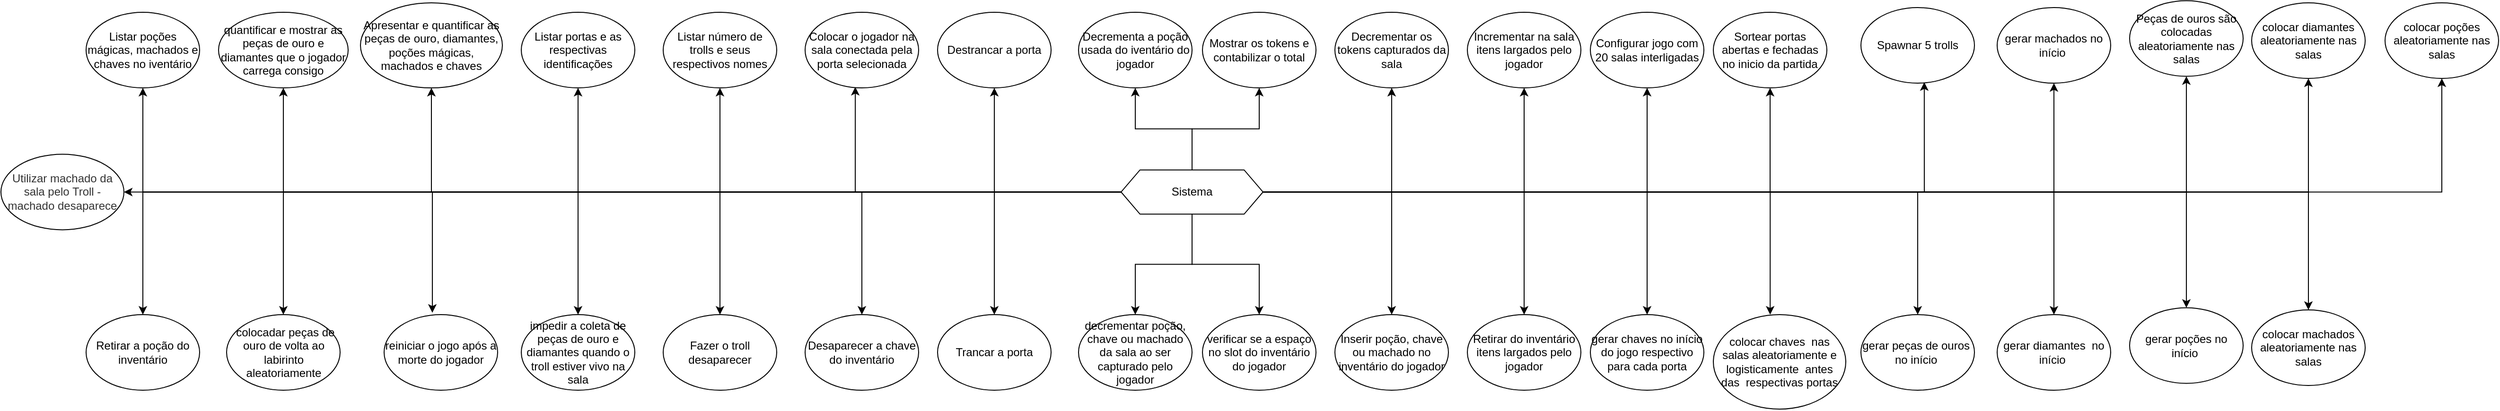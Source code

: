 <mxfile version="14.4.3" type="device" pages="4"><diagram id="KRHu_80R7PJStwcegiyl" name="Página-1"><mxGraphModel dx="7135" dy="848" grid="1" gridSize="10" guides="1" tooltips="1" connect="1" arrows="1" fold="1" page="1" pageScale="1" pageWidth="827" pageHeight="1169" math="0" shadow="0"><root><mxCell id="0"/><mxCell id="1" parent="0"/><mxCell id="VcKTrnwbLd9Ae3ggtLaU-1" style="edgeStyle=orthogonalEdgeStyle;rounded=0;orthogonalLoop=1;jettySize=auto;html=1;exitX=0;exitY=0.5;exitDx=0;exitDy=0;entryX=1;entryY=0.5;entryDx=0;entryDy=0;" parent="1" source="p8cwWDW_OP8U_E5JMbLY-1" target="p8cwWDW_OP8U_E5JMbLY-7" edge="1"><mxGeometry relative="1" as="geometry"/></mxCell><mxCell id="VcKTrnwbLd9Ae3ggtLaU-2" style="edgeStyle=orthogonalEdgeStyle;rounded=0;orthogonalLoop=1;jettySize=auto;html=1;exitX=0;exitY=0.5;exitDx=0;exitDy=0;" parent="1" source="p8cwWDW_OP8U_E5JMbLY-1" target="p8cwWDW_OP8U_E5JMbLY-2" edge="1"><mxGeometry relative="1" as="geometry"/></mxCell><mxCell id="VcKTrnwbLd9Ae3ggtLaU-3" style="edgeStyle=orthogonalEdgeStyle;rounded=0;orthogonalLoop=1;jettySize=auto;html=1;exitX=0;exitY=0.5;exitDx=0;exitDy=0;entryX=0.5;entryY=1;entryDx=0;entryDy=0;" parent="1" source="p8cwWDW_OP8U_E5JMbLY-1" target="p8cwWDW_OP8U_E5JMbLY-3" edge="1"><mxGeometry relative="1" as="geometry"/></mxCell><mxCell id="VcKTrnwbLd9Ae3ggtLaU-4" style="edgeStyle=orthogonalEdgeStyle;rounded=0;orthogonalLoop=1;jettySize=auto;html=1;exitX=0;exitY=0.5;exitDx=0;exitDy=0;entryX=0.5;entryY=1;entryDx=0;entryDy=0;" parent="1" source="p8cwWDW_OP8U_E5JMbLY-1" target="p8cwWDW_OP8U_E5JMbLY-4" edge="1"><mxGeometry relative="1" as="geometry"/></mxCell><mxCell id="VcKTrnwbLd9Ae3ggtLaU-5" style="edgeStyle=orthogonalEdgeStyle;rounded=0;orthogonalLoop=1;jettySize=auto;html=1;exitX=0;exitY=0.5;exitDx=0;exitDy=0;entryX=0.5;entryY=1;entryDx=0;entryDy=0;" parent="1" source="p8cwWDW_OP8U_E5JMbLY-1" target="p8cwWDW_OP8U_E5JMbLY-5" edge="1"><mxGeometry relative="1" as="geometry"/></mxCell><mxCell id="VcKTrnwbLd9Ae3ggtLaU-6" style="edgeStyle=orthogonalEdgeStyle;rounded=0;orthogonalLoop=1;jettySize=auto;html=1;exitX=0;exitY=0.5;exitDx=0;exitDy=0;entryX=0.5;entryY=1;entryDx=0;entryDy=0;" parent="1" source="p8cwWDW_OP8U_E5JMbLY-1" target="p8cwWDW_OP8U_E5JMbLY-6" edge="1"><mxGeometry relative="1" as="geometry"/></mxCell><mxCell id="VcKTrnwbLd9Ae3ggtLaU-7" style="edgeStyle=orthogonalEdgeStyle;rounded=0;orthogonalLoop=1;jettySize=auto;html=1;exitX=0;exitY=0.5;exitDx=0;exitDy=0;entryX=0.442;entryY=0.988;entryDx=0;entryDy=0;entryPerimeter=0;" parent="1" source="p8cwWDW_OP8U_E5JMbLY-1" target="p8cwWDW_OP8U_E5JMbLY-24" edge="1"><mxGeometry relative="1" as="geometry"/></mxCell><mxCell id="VcKTrnwbLd9Ae3ggtLaU-8" style="edgeStyle=orthogonalEdgeStyle;rounded=0;orthogonalLoop=1;jettySize=auto;html=1;exitX=0;exitY=0.5;exitDx=0;exitDy=0;" parent="1" source="p8cwWDW_OP8U_E5JMbLY-1" target="p8cwWDW_OP8U_E5JMbLY-26" edge="1"><mxGeometry relative="1" as="geometry"/></mxCell><mxCell id="VcKTrnwbLd9Ae3ggtLaU-9" style="edgeStyle=orthogonalEdgeStyle;rounded=0;orthogonalLoop=1;jettySize=auto;html=1;exitX=0;exitY=0.5;exitDx=0;exitDy=0;entryX=0.5;entryY=0;entryDx=0;entryDy=0;" parent="1" source="p8cwWDW_OP8U_E5JMbLY-1" target="p8cwWDW_OP8U_E5JMbLY-12" edge="1"><mxGeometry relative="1" as="geometry"/></mxCell><mxCell id="VcKTrnwbLd9Ae3ggtLaU-10" style="edgeStyle=orthogonalEdgeStyle;rounded=0;orthogonalLoop=1;jettySize=auto;html=1;exitX=0;exitY=0.5;exitDx=0;exitDy=0;entryX=0.5;entryY=0;entryDx=0;entryDy=0;" parent="1" source="p8cwWDW_OP8U_E5JMbLY-1" target="p8cwWDW_OP8U_E5JMbLY-13" edge="1"><mxGeometry relative="1" as="geometry"/></mxCell><mxCell id="VcKTrnwbLd9Ae3ggtLaU-11" style="edgeStyle=orthogonalEdgeStyle;rounded=0;orthogonalLoop=1;jettySize=auto;html=1;exitX=0;exitY=0.5;exitDx=0;exitDy=0;entryX=0.425;entryY=-0.025;entryDx=0;entryDy=0;entryPerimeter=0;" parent="1" source="p8cwWDW_OP8U_E5JMbLY-1" target="p8cwWDW_OP8U_E5JMbLY-14" edge="1"><mxGeometry relative="1" as="geometry"/></mxCell><mxCell id="VcKTrnwbLd9Ae3ggtLaU-12" style="edgeStyle=orthogonalEdgeStyle;rounded=0;orthogonalLoop=1;jettySize=auto;html=1;exitX=0;exitY=0.5;exitDx=0;exitDy=0;entryX=0.5;entryY=0;entryDx=0;entryDy=0;" parent="1" source="p8cwWDW_OP8U_E5JMbLY-1" target="p8cwWDW_OP8U_E5JMbLY-15" edge="1"><mxGeometry relative="1" as="geometry"/></mxCell><mxCell id="VcKTrnwbLd9Ae3ggtLaU-13" style="edgeStyle=orthogonalEdgeStyle;rounded=0;orthogonalLoop=1;jettySize=auto;html=1;exitX=0;exitY=0.5;exitDx=0;exitDy=0;entryX=0.5;entryY=0;entryDx=0;entryDy=0;" parent="1" source="p8cwWDW_OP8U_E5JMbLY-1" target="p8cwWDW_OP8U_E5JMbLY-16" edge="1"><mxGeometry relative="1" as="geometry"/></mxCell><mxCell id="VcKTrnwbLd9Ae3ggtLaU-14" style="edgeStyle=orthogonalEdgeStyle;rounded=0;orthogonalLoop=1;jettySize=auto;html=1;exitX=0;exitY=0.5;exitDx=0;exitDy=0;" parent="1" source="p8cwWDW_OP8U_E5JMbLY-1" target="p8cwWDW_OP8U_E5JMbLY-25" edge="1"><mxGeometry relative="1" as="geometry"/></mxCell><mxCell id="VcKTrnwbLd9Ae3ggtLaU-15" style="edgeStyle=orthogonalEdgeStyle;rounded=0;orthogonalLoop=1;jettySize=auto;html=1;exitX=0;exitY=0.5;exitDx=0;exitDy=0;entryX=0.5;entryY=0;entryDx=0;entryDy=0;" parent="1" source="p8cwWDW_OP8U_E5JMbLY-1" target="p8cwWDW_OP8U_E5JMbLY-27" edge="1"><mxGeometry relative="1" as="geometry"/></mxCell><mxCell id="VcKTrnwbLd9Ae3ggtLaU-16" style="edgeStyle=orthogonalEdgeStyle;rounded=0;orthogonalLoop=1;jettySize=auto;html=1;exitX=0.5;exitY=0;exitDx=0;exitDy=0;entryX=0.5;entryY=1;entryDx=0;entryDy=0;" parent="1" source="p8cwWDW_OP8U_E5JMbLY-1" target="p8cwWDW_OP8U_E5JMbLY-28" edge="1"><mxGeometry relative="1" as="geometry"/></mxCell><mxCell id="VcKTrnwbLd9Ae3ggtLaU-17" style="edgeStyle=orthogonalEdgeStyle;rounded=0;orthogonalLoop=1;jettySize=auto;html=1;exitX=0.5;exitY=0;exitDx=0;exitDy=0;entryX=0.5;entryY=1;entryDx=0;entryDy=0;" parent="1" source="p8cwWDW_OP8U_E5JMbLY-1" target="p8cwWDW_OP8U_E5JMbLY-30" edge="1"><mxGeometry relative="1" as="geometry"/></mxCell><mxCell id="VcKTrnwbLd9Ae3ggtLaU-18" style="edgeStyle=orthogonalEdgeStyle;rounded=0;orthogonalLoop=1;jettySize=auto;html=1;exitX=0.5;exitY=1;exitDx=0;exitDy=0;entryX=0.5;entryY=0;entryDx=0;entryDy=0;" parent="1" source="p8cwWDW_OP8U_E5JMbLY-1" target="p8cwWDW_OP8U_E5JMbLY-29" edge="1"><mxGeometry relative="1" as="geometry"/></mxCell><mxCell id="VcKTrnwbLd9Ae3ggtLaU-19" style="edgeStyle=orthogonalEdgeStyle;rounded=0;orthogonalLoop=1;jettySize=auto;html=1;exitX=0.5;exitY=1;exitDx=0;exitDy=0;entryX=0.5;entryY=0;entryDx=0;entryDy=0;" parent="1" source="p8cwWDW_OP8U_E5JMbLY-1" target="p8cwWDW_OP8U_E5JMbLY-31" edge="1"><mxGeometry relative="1" as="geometry"/></mxCell><mxCell id="VcKTrnwbLd9Ae3ggtLaU-20" style="edgeStyle=orthogonalEdgeStyle;rounded=0;orthogonalLoop=1;jettySize=auto;html=1;exitX=1;exitY=0.5;exitDx=0;exitDy=0;entryX=0.5;entryY=1;entryDx=0;entryDy=0;" parent="1" source="p8cwWDW_OP8U_E5JMbLY-1" target="p8cwWDW_OP8U_E5JMbLY-32" edge="1"><mxGeometry relative="1" as="geometry"/></mxCell><mxCell id="VcKTrnwbLd9Ae3ggtLaU-21" style="edgeStyle=orthogonalEdgeStyle;rounded=0;orthogonalLoop=1;jettySize=auto;html=1;exitX=1;exitY=0.5;exitDx=0;exitDy=0;entryX=0.5;entryY=0;entryDx=0;entryDy=0;" parent="1" source="p8cwWDW_OP8U_E5JMbLY-1" target="p8cwWDW_OP8U_E5JMbLY-33" edge="1"><mxGeometry relative="1" as="geometry"/></mxCell><mxCell id="VcKTrnwbLd9Ae3ggtLaU-22" style="edgeStyle=orthogonalEdgeStyle;rounded=0;orthogonalLoop=1;jettySize=auto;html=1;exitX=1;exitY=0.5;exitDx=0;exitDy=0;entryX=0.5;entryY=1;entryDx=0;entryDy=0;" parent="1" source="p8cwWDW_OP8U_E5JMbLY-1" target="p8cwWDW_OP8U_E5JMbLY-34" edge="1"><mxGeometry relative="1" as="geometry"/></mxCell><mxCell id="VcKTrnwbLd9Ae3ggtLaU-23" style="edgeStyle=orthogonalEdgeStyle;rounded=0;orthogonalLoop=1;jettySize=auto;html=1;exitX=1;exitY=0.5;exitDx=0;exitDy=0;" parent="1" source="p8cwWDW_OP8U_E5JMbLY-1" target="p8cwWDW_OP8U_E5JMbLY-35" edge="1"><mxGeometry relative="1" as="geometry"/></mxCell><mxCell id="8Wv_U-95NuSfS7s8_Wds-19" style="edgeStyle=orthogonalEdgeStyle;rounded=0;orthogonalLoop=1;jettySize=auto;html=1;exitX=1;exitY=0.5;exitDx=0;exitDy=0;entryX=0.5;entryY=1;entryDx=0;entryDy=0;" parent="1" source="p8cwWDW_OP8U_E5JMbLY-1" target="p8cwWDW_OP8U_E5JMbLY-36" edge="1"><mxGeometry relative="1" as="geometry"/></mxCell><mxCell id="8Wv_U-95NuSfS7s8_Wds-20" style="edgeStyle=orthogonalEdgeStyle;rounded=0;orthogonalLoop=1;jettySize=auto;html=1;exitX=1;exitY=0.5;exitDx=0;exitDy=0;entryX=0.5;entryY=0;entryDx=0;entryDy=0;" parent="1" source="p8cwWDW_OP8U_E5JMbLY-1" target="p8cwWDW_OP8U_E5JMbLY-37" edge="1"><mxGeometry relative="1" as="geometry"/></mxCell><mxCell id="8Wv_U-95NuSfS7s8_Wds-21" style="edgeStyle=orthogonalEdgeStyle;rounded=0;orthogonalLoop=1;jettySize=auto;html=1;exitX=1;exitY=0.5;exitDx=0;exitDy=0;entryX=0.5;entryY=1;entryDx=0;entryDy=0;" parent="1" source="p8cwWDW_OP8U_E5JMbLY-1" target="p8cwWDW_OP8U_E5JMbLY-38" edge="1"><mxGeometry relative="1" as="geometry"/></mxCell><mxCell id="8Wv_U-95NuSfS7s8_Wds-23" style="edgeStyle=orthogonalEdgeStyle;rounded=0;orthogonalLoop=1;jettySize=auto;html=1;exitX=1;exitY=0.5;exitDx=0;exitDy=0;entryX=0.429;entryY=0;entryDx=0;entryDy=0;entryPerimeter=0;" parent="1" source="p8cwWDW_OP8U_E5JMbLY-1" target="p8cwWDW_OP8U_E5JMbLY-39" edge="1"><mxGeometry relative="1" as="geometry"/></mxCell><mxCell id="8Wv_U-95NuSfS7s8_Wds-24" style="edgeStyle=orthogonalEdgeStyle;rounded=0;orthogonalLoop=1;jettySize=auto;html=1;exitX=1;exitY=0.5;exitDx=0;exitDy=0;entryX=0.558;entryY=0.988;entryDx=0;entryDy=0;entryPerimeter=0;" parent="1" source="p8cwWDW_OP8U_E5JMbLY-1" target="8Wv_U-95NuSfS7s8_Wds-1" edge="1"><mxGeometry relative="1" as="geometry"/></mxCell><mxCell id="8Wv_U-95NuSfS7s8_Wds-25" style="edgeStyle=orthogonalEdgeStyle;rounded=0;orthogonalLoop=1;jettySize=auto;html=1;exitX=1;exitY=0.5;exitDx=0;exitDy=0;" parent="1" source="p8cwWDW_OP8U_E5JMbLY-1" target="8Wv_U-95NuSfS7s8_Wds-2" edge="1"><mxGeometry relative="1" as="geometry"/></mxCell><mxCell id="8Wv_U-95NuSfS7s8_Wds-26" style="edgeStyle=orthogonalEdgeStyle;rounded=0;orthogonalLoop=1;jettySize=auto;html=1;exitX=1;exitY=0.5;exitDx=0;exitDy=0;entryX=0.5;entryY=1;entryDx=0;entryDy=0;" parent="1" source="p8cwWDW_OP8U_E5JMbLY-1" target="8Wv_U-95NuSfS7s8_Wds-3" edge="1"><mxGeometry relative="1" as="geometry"/></mxCell><mxCell id="8Wv_U-95NuSfS7s8_Wds-27" style="edgeStyle=orthogonalEdgeStyle;rounded=0;orthogonalLoop=1;jettySize=auto;html=1;exitX=1;exitY=0.5;exitDx=0;exitDy=0;" parent="1" source="p8cwWDW_OP8U_E5JMbLY-1" target="8Wv_U-95NuSfS7s8_Wds-4" edge="1"><mxGeometry relative="1" as="geometry"/></mxCell><mxCell id="8Wv_U-95NuSfS7s8_Wds-28" style="edgeStyle=orthogonalEdgeStyle;rounded=0;orthogonalLoop=1;jettySize=auto;html=1;exitX=1;exitY=0.5;exitDx=0;exitDy=0;entryX=0.5;entryY=1;entryDx=0;entryDy=0;" parent="1" source="p8cwWDW_OP8U_E5JMbLY-1" target="8Wv_U-95NuSfS7s8_Wds-5" edge="1"><mxGeometry relative="1" as="geometry"/></mxCell><mxCell id="8Wv_U-95NuSfS7s8_Wds-29" style="edgeStyle=orthogonalEdgeStyle;rounded=0;orthogonalLoop=1;jettySize=auto;html=1;exitX=1;exitY=0.5;exitDx=0;exitDy=0;" parent="1" source="p8cwWDW_OP8U_E5JMbLY-1" target="8Wv_U-95NuSfS7s8_Wds-6" edge="1"><mxGeometry relative="1" as="geometry"/></mxCell><mxCell id="8Wv_U-95NuSfS7s8_Wds-30" style="edgeStyle=orthogonalEdgeStyle;rounded=0;orthogonalLoop=1;jettySize=auto;html=1;exitX=1;exitY=0.5;exitDx=0;exitDy=0;entryX=0.5;entryY=1;entryDx=0;entryDy=0;" parent="1" source="p8cwWDW_OP8U_E5JMbLY-1" target="8Wv_U-95NuSfS7s8_Wds-7" edge="1"><mxGeometry relative="1" as="geometry"/></mxCell><mxCell id="8Wv_U-95NuSfS7s8_Wds-31" style="edgeStyle=orthogonalEdgeStyle;rounded=0;orthogonalLoop=1;jettySize=auto;html=1;exitX=1;exitY=0.5;exitDx=0;exitDy=0;" parent="1" source="p8cwWDW_OP8U_E5JMbLY-1" target="8Wv_U-95NuSfS7s8_Wds-8" edge="1"><mxGeometry relative="1" as="geometry"/></mxCell><mxCell id="8Wv_U-95NuSfS7s8_Wds-32" style="edgeStyle=orthogonalEdgeStyle;rounded=0;orthogonalLoop=1;jettySize=auto;html=1;exitX=1;exitY=0.5;exitDx=0;exitDy=0;entryX=0.5;entryY=1;entryDx=0;entryDy=0;" parent="1" source="p8cwWDW_OP8U_E5JMbLY-1" target="8Wv_U-95NuSfS7s8_Wds-9" edge="1"><mxGeometry relative="1" as="geometry"/></mxCell><mxCell id="p8cwWDW_OP8U_E5JMbLY-1" value="Sistema" style="shape=hexagon;perimeter=hexagonPerimeter2;whiteSpace=wrap;html=1;fixedSize=1;" parent="1" vertex="1"><mxGeometry x="-3796" y="326.82" width="150" height="46.82" as="geometry"/></mxCell><mxCell id="p8cwWDW_OP8U_E5JMbLY-2" value="Listar poções mágicas, machados e chaves no iventário" style="ellipse;whiteSpace=wrap;html=1;" parent="1" vertex="1"><mxGeometry x="-4890" y="160" width="120" height="80" as="geometry"/></mxCell><mxCell id="p8cwWDW_OP8U_E5JMbLY-3" value="&lt;span&gt;quantificar e mostrar as peças de ouro e diamantes que o jogador carrega consigo&lt;/span&gt;" style="ellipse;whiteSpace=wrap;html=1;" parent="1" vertex="1"><mxGeometry x="-4750" y="160" width="137" height="80" as="geometry"/></mxCell><mxCell id="p8cwWDW_OP8U_E5JMbLY-4" value="&lt;span&gt;Apresentar e quantificar as peças de ouro, diamantes, poções mágicas, machados e chaves&lt;/span&gt;" style="ellipse;whiteSpace=wrap;html=1;" parent="1" vertex="1"><mxGeometry x="-4600" y="150" width="150" height="90" as="geometry"/></mxCell><mxCell id="p8cwWDW_OP8U_E5JMbLY-5" value="&lt;span&gt;Listar portas e as respectivas identificações&lt;/span&gt;" style="ellipse;whiteSpace=wrap;html=1;" parent="1" vertex="1"><mxGeometry x="-4430" y="160" width="120" height="80" as="geometry"/></mxCell><mxCell id="p8cwWDW_OP8U_E5JMbLY-6" value="&lt;span&gt;Listar número de trolls e seus respectivos nomes&lt;/span&gt;" style="ellipse;whiteSpace=wrap;html=1;" parent="1" vertex="1"><mxGeometry x="-4280" y="160" width="120" height="80" as="geometry"/></mxCell><mxCell id="p8cwWDW_OP8U_E5JMbLY-7" value="&lt;span style=&quot;color: rgb(51 , 51 , 51)&quot;&gt;Utilizar machado da sala pelo Troll - machado desaparece&lt;/span&gt;" style="ellipse;whiteSpace=wrap;html=1;" parent="1" vertex="1"><mxGeometry x="-4980" y="310.23" width="130" height="80" as="geometry"/></mxCell><mxCell id="p8cwWDW_OP8U_E5JMbLY-12" value="&lt;span&gt;Retirar a poção do inventário&lt;/span&gt;" style="ellipse;whiteSpace=wrap;html=1;" parent="1" vertex="1"><mxGeometry x="-4890" y="480" width="120" height="80" as="geometry"/></mxCell><mxCell id="p8cwWDW_OP8U_E5JMbLY-13" value="&lt;span&gt;&amp;nbsp;colocadar peças de ouro de volta ao labirinto aleatoriamente&lt;/span&gt;" style="ellipse;whiteSpace=wrap;html=1;" parent="1" vertex="1"><mxGeometry x="-4741.5" y="480" width="120" height="80" as="geometry"/></mxCell><mxCell id="p8cwWDW_OP8U_E5JMbLY-14" value="reiniciar o jogo após a morte do jogador" style="ellipse;whiteSpace=wrap;html=1;" parent="1" vertex="1"><mxGeometry x="-4575" y="480" width="120" height="80" as="geometry"/></mxCell><mxCell id="p8cwWDW_OP8U_E5JMbLY-15" value="impedir a coleta de peças de ouro e diamantes quando o troll estiver vivo na sala" style="ellipse;whiteSpace=wrap;html=1;" parent="1" vertex="1"><mxGeometry x="-4430" y="480" width="120" height="80" as="geometry"/></mxCell><mxCell id="p8cwWDW_OP8U_E5JMbLY-16" value="Fazer o troll desaparecer" style="ellipse;whiteSpace=wrap;html=1;" parent="1" vertex="1"><mxGeometry x="-4280" y="480" width="120" height="80" as="geometry"/></mxCell><mxCell id="p8cwWDW_OP8U_E5JMbLY-24" value="Colocar o jogador na sala conectada pela porta selecionada" style="ellipse;whiteSpace=wrap;html=1;" parent="1" vertex="1"><mxGeometry x="-4130" y="160" width="120" height="80" as="geometry"/></mxCell><mxCell id="p8cwWDW_OP8U_E5JMbLY-25" value="Desaparecer a chave do inventário" style="ellipse;whiteSpace=wrap;html=1;" parent="1" vertex="1"><mxGeometry x="-4130" y="480" width="120" height="80" as="geometry"/></mxCell><mxCell id="p8cwWDW_OP8U_E5JMbLY-26" value="Destrancar a porta" style="ellipse;whiteSpace=wrap;html=1;" parent="1" vertex="1"><mxGeometry x="-3990" y="160" width="120" height="80" as="geometry"/></mxCell><mxCell id="p8cwWDW_OP8U_E5JMbLY-27" value="Trancar a porta" style="ellipse;whiteSpace=wrap;html=1;" parent="1" vertex="1"><mxGeometry x="-3990" y="480" width="120" height="80" as="geometry"/></mxCell><mxCell id="p8cwWDW_OP8U_E5JMbLY-28" value="Decrementa a poção usada do iventário do jogador" style="ellipse;whiteSpace=wrap;html=1;" parent="1" vertex="1"><mxGeometry x="-3841" y="160" width="120" height="80" as="geometry"/></mxCell><mxCell id="p8cwWDW_OP8U_E5JMbLY-29" value="decrementar poção, chave ou machado da sala ao ser capturado pelo jogador" style="ellipse;whiteSpace=wrap;html=1;" parent="1" vertex="1"><mxGeometry x="-3841" y="480" width="120" height="80" as="geometry"/></mxCell><mxCell id="p8cwWDW_OP8U_E5JMbLY-30" value="Mostrar os tokens e contabilizar o total" style="ellipse;whiteSpace=wrap;html=1;" parent="1" vertex="1"><mxGeometry x="-3710" y="160" width="120" height="80" as="geometry"/></mxCell><mxCell id="p8cwWDW_OP8U_E5JMbLY-31" value="verificar se a espaço no slot do inventário do jogador" style="ellipse;whiteSpace=wrap;html=1;" parent="1" vertex="1"><mxGeometry x="-3710" y="480" width="120" height="80" as="geometry"/></mxCell><mxCell id="p8cwWDW_OP8U_E5JMbLY-32" value="Decrementar os tokens capturados da sala" style="ellipse;whiteSpace=wrap;html=1;" parent="1" vertex="1"><mxGeometry x="-3570" y="160" width="120" height="80" as="geometry"/></mxCell><mxCell id="p8cwWDW_OP8U_E5JMbLY-33" value="Inserir poção, chave ou machado no inventário do jogador" style="ellipse;whiteSpace=wrap;html=1;" parent="1" vertex="1"><mxGeometry x="-3570" y="480" width="120" height="80" as="geometry"/></mxCell><mxCell id="p8cwWDW_OP8U_E5JMbLY-34" value="Incrementar na sala itens largados pelo jogador" style="ellipse;whiteSpace=wrap;html=1;" parent="1" vertex="1"><mxGeometry x="-3430" y="160" width="120" height="80" as="geometry"/></mxCell><mxCell id="p8cwWDW_OP8U_E5JMbLY-35" value="Retirar do inventário itens largados pelo jogador" style="ellipse;whiteSpace=wrap;html=1;" parent="1" vertex="1"><mxGeometry x="-3430" y="480" width="120" height="80" as="geometry"/></mxCell><mxCell id="p8cwWDW_OP8U_E5JMbLY-36" value="&lt;span&gt;Configurar jogo com 20 salas interligadas&lt;/span&gt;" style="ellipse;whiteSpace=wrap;html=1;" parent="1" vertex="1"><mxGeometry x="-3300" y="160" width="120" height="80" as="geometry"/></mxCell><mxCell id="p8cwWDW_OP8U_E5JMbLY-37" value="&lt;span&gt;gerar chaves no início do jogo respectivo para cada porta&lt;/span&gt;" style="ellipse;whiteSpace=wrap;html=1;" parent="1" vertex="1"><mxGeometry x="-3300" y="480" width="120" height="80" as="geometry"/></mxCell><mxCell id="p8cwWDW_OP8U_E5JMbLY-38" value="&lt;span&gt;Sortear portas abertas e fechadas no inicio da partida&lt;/span&gt;" style="ellipse;whiteSpace=wrap;html=1;" parent="1" vertex="1"><mxGeometry x="-3170" y="160" width="120" height="80" as="geometry"/></mxCell><mxCell id="p8cwWDW_OP8U_E5JMbLY-39" value="&lt;font color=&quot;#000000&quot;&gt;colocar chaves&amp;nbsp; nas salas&amp;nbsp;&lt;/font&gt;&lt;span&gt;aleatoriamente e&lt;/span&gt;&lt;font color=&quot;#000000&quot;&gt;&lt;br&gt;logisticamente&amp;nbsp; antes das&amp;nbsp; respectivas portas&lt;/font&gt;" style="ellipse;whiteSpace=wrap;html=1;" parent="1" vertex="1"><mxGeometry x="-3170" y="480" width="140" height="100" as="geometry"/></mxCell><mxCell id="8Wv_U-95NuSfS7s8_Wds-1" value="&lt;span&gt;Spawnar 5 trolls&lt;/span&gt;" style="ellipse;whiteSpace=wrap;html=1;" parent="1" vertex="1"><mxGeometry x="-3014" y="155" width="120" height="80" as="geometry"/></mxCell><mxCell id="8Wv_U-95NuSfS7s8_Wds-2" value="&lt;span&gt;gerar peças de ouros&amp;nbsp; no início&amp;nbsp;&lt;/span&gt;" style="ellipse;whiteSpace=wrap;html=1;" parent="1" vertex="1"><mxGeometry x="-3014" y="480" width="120" height="80" as="geometry"/></mxCell><mxCell id="8Wv_U-95NuSfS7s8_Wds-3" value="&lt;span&gt;gerar machados no início&amp;nbsp;&lt;/span&gt;" style="ellipse;whiteSpace=wrap;html=1;" parent="1" vertex="1"><mxGeometry x="-2870" y="155" width="120" height="80" as="geometry"/></mxCell><mxCell id="8Wv_U-95NuSfS7s8_Wds-4" value="&lt;span&gt;gerar diamantes&amp;nbsp; no início&amp;nbsp;&lt;/span&gt;" style="ellipse;whiteSpace=wrap;html=1;" parent="1" vertex="1"><mxGeometry x="-2870" y="480" width="120" height="80" as="geometry"/></mxCell><mxCell id="8Wv_U-95NuSfS7s8_Wds-5" value="&lt;span&gt;Peças de ouros são colocadas aleatoriamente nas salas&lt;/span&gt;" style="ellipse;whiteSpace=wrap;html=1;" parent="1" vertex="1"><mxGeometry x="-2730" y="147.73" width="120" height="80" as="geometry"/></mxCell><mxCell id="8Wv_U-95NuSfS7s8_Wds-6" value="&lt;span&gt;gerar poções no início&amp;nbsp;&lt;/span&gt;" style="ellipse;whiteSpace=wrap;html=1;" parent="1" vertex="1"><mxGeometry x="-2730" y="472.73" width="120" height="80" as="geometry"/></mxCell><mxCell id="8Wv_U-95NuSfS7s8_Wds-7" value="&lt;span&gt;colocar diamantes aleatoriamente nas salas&lt;/span&gt;" style="ellipse;whiteSpace=wrap;html=1;" parent="1" vertex="1"><mxGeometry x="-2601" y="150" width="120" height="80" as="geometry"/></mxCell><mxCell id="8Wv_U-95NuSfS7s8_Wds-8" value="colocar&amp;nbsp;&lt;span&gt;machados aleatoriamente nas salas&lt;/span&gt;" style="ellipse;whiteSpace=wrap;html=1;" parent="1" vertex="1"><mxGeometry x="-2601" y="475" width="120" height="80" as="geometry"/></mxCell><mxCell id="8Wv_U-95NuSfS7s8_Wds-9" value="colocar p&lt;span&gt;oções aleatoriamente nas salas&lt;/span&gt;" style="ellipse;whiteSpace=wrap;html=1;" parent="1" vertex="1"><mxGeometry x="-2460" y="150" width="120" height="80" as="geometry"/></mxCell></root></mxGraphModel></diagram><diagram id="WXObSvlNgrBl4VupW67s" name="Página-2"><mxGraphModel dx="4654" dy="848" grid="1" gridSize="10" guides="1" tooltips="1" connect="1" arrows="1" fold="1" page="1" pageScale="1" pageWidth="827" pageHeight="1169" math="0" shadow="0"><root><mxCell id="G9pF4uTXSzu1Kpu80Hzo-0"/><mxCell id="G9pF4uTXSzu1Kpu80Hzo-1" parent="G9pF4uTXSzu1Kpu80Hzo-0"/><mxCell id="Tc7A6N6MrH_39aB0lbsp-0" style="edgeStyle=orthogonalEdgeStyle;rounded=0;orthogonalLoop=1;jettySize=auto;html=1;exitX=0;exitY=0.5;exitDx=0;exitDy=0;entryX=0.5;entryY=1;entryDx=0;entryDy=0;" parent="G9pF4uTXSzu1Kpu80Hzo-1" source="G9pF4uTXSzu1Kpu80Hzo-2" target="G9pF4uTXSzu1Kpu80Hzo-3" edge="1"><mxGeometry relative="1" as="geometry"/></mxCell><mxCell id="Tc7A6N6MrH_39aB0lbsp-1" style="edgeStyle=orthogonalEdgeStyle;rounded=0;orthogonalLoop=1;jettySize=auto;html=1;exitX=0;exitY=0.5;exitDx=0;exitDy=0;" parent="G9pF4uTXSzu1Kpu80Hzo-1" source="G9pF4uTXSzu1Kpu80Hzo-2" target="G9pF4uTXSzu1Kpu80Hzo-4" edge="1"><mxGeometry relative="1" as="geometry"/></mxCell><mxCell id="Tc7A6N6MrH_39aB0lbsp-2" style="edgeStyle=orthogonalEdgeStyle;rounded=0;orthogonalLoop=1;jettySize=auto;html=1;exitX=0;exitY=0.5;exitDx=0;exitDy=0;entryX=0.5;entryY=1;entryDx=0;entryDy=0;" parent="G9pF4uTXSzu1Kpu80Hzo-1" source="G9pF4uTXSzu1Kpu80Hzo-2" target="G9pF4uTXSzu1Kpu80Hzo-5" edge="1"><mxGeometry relative="1" as="geometry"/></mxCell><mxCell id="Tc7A6N6MrH_39aB0lbsp-3" style="edgeStyle=orthogonalEdgeStyle;rounded=0;orthogonalLoop=1;jettySize=auto;html=1;exitX=0;exitY=0.5;exitDx=0;exitDy=0;" parent="G9pF4uTXSzu1Kpu80Hzo-1" source="G9pF4uTXSzu1Kpu80Hzo-2" target="G9pF4uTXSzu1Kpu80Hzo-6" edge="1"><mxGeometry relative="1" as="geometry"/></mxCell><mxCell id="Tc7A6N6MrH_39aB0lbsp-4" style="edgeStyle=orthogonalEdgeStyle;rounded=0;orthogonalLoop=1;jettySize=auto;html=1;exitX=1;exitY=0.5;exitDx=0;exitDy=0;entryX=0.5;entryY=1;entryDx=0;entryDy=0;" parent="G9pF4uTXSzu1Kpu80Hzo-1" source="G9pF4uTXSzu1Kpu80Hzo-2" target="G9pF4uTXSzu1Kpu80Hzo-9" edge="1"><mxGeometry relative="1" as="geometry"/></mxCell><mxCell id="Tc7A6N6MrH_39aB0lbsp-5" style="edgeStyle=orthogonalEdgeStyle;rounded=0;orthogonalLoop=1;jettySize=auto;html=1;exitX=1;exitY=0.5;exitDx=0;exitDy=0;" parent="G9pF4uTXSzu1Kpu80Hzo-1" source="G9pF4uTXSzu1Kpu80Hzo-2" target="G9pF4uTXSzu1Kpu80Hzo-10" edge="1"><mxGeometry relative="1" as="geometry"/></mxCell><mxCell id="Tc7A6N6MrH_39aB0lbsp-6" style="edgeStyle=orthogonalEdgeStyle;rounded=0;orthogonalLoop=1;jettySize=auto;html=1;exitX=1;exitY=0.5;exitDx=0;exitDy=0;entryX=0.5;entryY=0;entryDx=0;entryDy=0;" parent="G9pF4uTXSzu1Kpu80Hzo-1" source="G9pF4uTXSzu1Kpu80Hzo-2" target="G9pF4uTXSzu1Kpu80Hzo-12" edge="1"><mxGeometry relative="1" as="geometry"/></mxCell><mxCell id="Tc7A6N6MrH_39aB0lbsp-10" style="edgeStyle=orthogonalEdgeStyle;rounded=0;orthogonalLoop=1;jettySize=auto;html=1;exitX=0.5;exitY=1;exitDx=0;exitDy=0;" parent="G9pF4uTXSzu1Kpu80Hzo-1" source="G9pF4uTXSzu1Kpu80Hzo-2" target="G9pF4uTXSzu1Kpu80Hzo-8" edge="1"><mxGeometry relative="1" as="geometry"/></mxCell><mxCell id="Tc7A6N6MrH_39aB0lbsp-11" style="edgeStyle=orthogonalEdgeStyle;rounded=0;orthogonalLoop=1;jettySize=auto;html=1;exitX=0.5;exitY=0;exitDx=0;exitDy=0;entryX=0.5;entryY=1;entryDx=0;entryDy=0;" parent="G9pF4uTXSzu1Kpu80Hzo-1" source="G9pF4uTXSzu1Kpu80Hzo-2" target="G9pF4uTXSzu1Kpu80Hzo-7" edge="1"><mxGeometry relative="1" as="geometry"/></mxCell><mxCell id="G9pF4uTXSzu1Kpu80Hzo-2" value="Usuário" style="shape=hexagon;perimeter=hexagonPerimeter2;whiteSpace=wrap;html=1;fixedSize=1;" parent="G9pF4uTXSzu1Kpu80Hzo-1" vertex="1"><mxGeometry x="-2945" y="340.0" width="150" height="46.82" as="geometry"/></mxCell><mxCell id="G9pF4uTXSzu1Kpu80Hzo-3" value="Coletar tokens" style="ellipse;whiteSpace=wrap;html=1;" parent="G9pF4uTXSzu1Kpu80Hzo-1" vertex="1"><mxGeometry x="-3220" y="200" width="120" height="80" as="geometry"/></mxCell><mxCell id="G9pF4uTXSzu1Kpu80Hzo-4" value="&lt;span&gt;Utilizar o comando de largar o item (poção, chave ou machado)&lt;/span&gt;" style="ellipse;whiteSpace=wrap;html=1;" parent="G9pF4uTXSzu1Kpu80Hzo-1" vertex="1"><mxGeometry x="-3220" y="460" width="120" height="80" as="geometry"/></mxCell><mxCell id="G9pF4uTXSzu1Kpu80Hzo-5" value="&lt;span&gt;Utilizar o comando&amp;nbsp; de visualização inventário&lt;/span&gt;" style="ellipse;whiteSpace=wrap;html=1;" parent="G9pF4uTXSzu1Kpu80Hzo-1" vertex="1"><mxGeometry x="-3080" y="200" width="120" height="80" as="geometry"/></mxCell><mxCell id="G9pF4uTXSzu1Kpu80Hzo-6" value="&lt;span&gt;Selecionar a porta desejada&lt;/span&gt;" style="ellipse;whiteSpace=wrap;html=1;" parent="G9pF4uTXSzu1Kpu80Hzo-1" vertex="1"><mxGeometry x="-3080" y="460" width="120" height="80" as="geometry"/></mxCell><mxCell id="G9pF4uTXSzu1Kpu80Hzo-7" value="&lt;span&gt;Utilizar o comando&amp;nbsp; de visualização da sala&lt;/span&gt;" style="ellipse;whiteSpace=wrap;html=1;" parent="G9pF4uTXSzu1Kpu80Hzo-1" vertex="1"><mxGeometry x="-2930" y="200" width="120" height="80" as="geometry"/></mxCell><mxCell id="G9pF4uTXSzu1Kpu80Hzo-8" value="&lt;span&gt;Utilizar os comandos de navegação&lt;/span&gt;" style="ellipse;whiteSpace=wrap;html=1;" parent="G9pF4uTXSzu1Kpu80Hzo-1" vertex="1"><mxGeometry x="-2930" y="460" width="120" height="80" as="geometry"/></mxCell><mxCell id="G9pF4uTXSzu1Kpu80Hzo-9" value="&lt;span style=&quot;color: rgb(51 , 51 , 51)&quot;&gt;Utilizar um machado para matar a troll&lt;/span&gt;" style="ellipse;whiteSpace=wrap;html=1;" parent="G9pF4uTXSzu1Kpu80Hzo-1" vertex="1"><mxGeometry x="-2770" y="200" width="120" height="80" as="geometry"/></mxCell><mxCell id="G9pF4uTXSzu1Kpu80Hzo-10" value="&lt;span style=&quot;color: rgb(51 , 51 , 51)&quot;&gt;Utilizar uma poção para trancar a porta&lt;/span&gt;" style="ellipse;whiteSpace=wrap;html=1;" parent="G9pF4uTXSzu1Kpu80Hzo-1" vertex="1"><mxGeometry x="-2770" y="460" width="120" height="80" as="geometry"/></mxCell><mxCell id="G9pF4uTXSzu1Kpu80Hzo-12" value="&lt;span&gt;Utilizar o comando de coletar o item (poção, chave ou machado)&lt;/span&gt;" style="ellipse;whiteSpace=wrap;html=1;" parent="G9pF4uTXSzu1Kpu80Hzo-1" vertex="1"><mxGeometry x="-2620" y="460" width="120" height="80" as="geometry"/></mxCell></root></mxGraphModel></diagram><diagram id="noQitv6B0HrpNdzYtov9" name="Página-3"><mxGraphModel dx="7500" dy="3289" grid="1" gridSize="10" guides="1" tooltips="1" connect="1" arrows="1" fold="1" page="1" pageScale="1" pageWidth="827" pageHeight="1169" math="0" shadow="0"><root><mxCell id="P9bZgve30uA1GbF2zzmT-0"/><mxCell id="P9bZgve30uA1GbF2zzmT-1" parent="P9bZgve30uA1GbF2zzmT-0"/><mxCell id="2wjWAV_TTE7EXWR5_jJV-3" style="edgeStyle=orthogonalEdgeStyle;rounded=0;orthogonalLoop=1;jettySize=auto;html=1;exitX=0.5;exitY=0;exitDx=0;exitDy=0;dashed=1;" parent="P9bZgve30uA1GbF2zzmT-1" source="R1wy9Pt7vK92fC8TsjFm-0" target="fc5zrPU8HhaIOkE2vUeg-0" edge="1"><mxGeometry relative="1" as="geometry"/></mxCell><mxCell id="mIIF6MTqrqTyKahMi_m_-6" style="edgeStyle=orthogonalEdgeStyle;rounded=0;orthogonalLoop=1;jettySize=auto;html=1;exitX=0.5;exitY=1;exitDx=0;exitDy=0;entryX=0.5;entryY=0;entryDx=0;entryDy=0;dashed=1;" parent="P9bZgve30uA1GbF2zzmT-1" source="R1wy9Pt7vK92fC8TsjFm-0" target="mIIF6MTqrqTyKahMi_m_-3" edge="1"><mxGeometry relative="1" as="geometry"/></mxCell><mxCell id="Y4jk7VRj4KfScqncD-YW-2" style="edgeStyle=orthogonalEdgeStyle;rounded=0;orthogonalLoop=1;jettySize=auto;html=1;exitX=0.5;exitY=0;exitDx=0;exitDy=0;entryX=0;entryY=0.5;entryDx=0;entryDy=0;dashed=1;" parent="P9bZgve30uA1GbF2zzmT-1" source="R1wy9Pt7vK92fC8TsjFm-0" target="Y4jk7VRj4KfScqncD-YW-1" edge="1"><mxGeometry relative="1" as="geometry"/></mxCell><mxCell id="R1wy9Pt7vK92fC8TsjFm-0" value="Usuário" style="shape=hexagon;perimeter=hexagonPerimeter2;whiteSpace=wrap;html=1;fixedSize=1;" parent="P9bZgve30uA1GbF2zzmT-1" vertex="1"><mxGeometry x="-3285" y="427.73" width="150" height="46.82" as="geometry"/></mxCell><mxCell id="kb65RiWAc39JccjAr8-A-1" style="edgeStyle=orthogonalEdgeStyle;rounded=0;orthogonalLoop=1;jettySize=auto;html=1;exitX=0.5;exitY=0;exitDx=0;exitDy=0;entryX=0.5;entryY=1;entryDx=0;entryDy=0;dashed=1;" parent="P9bZgve30uA1GbF2zzmT-1" source="rXwcTed9gjFX1PEf0OIn-0" target="mIIF6MTqrqTyKahMi_m_-0" edge="1"><mxGeometry relative="1" as="geometry"/></mxCell><mxCell id="kb65RiWAc39JccjAr8-A-2" style="edgeStyle=orthogonalEdgeStyle;rounded=0;orthogonalLoop=1;jettySize=auto;html=1;exitX=0;exitY=0.5;exitDx=0;exitDy=0;entryX=1;entryY=0.5;entryDx=0;entryDy=0;dashed=1;" parent="P9bZgve30uA1GbF2zzmT-1" source="rXwcTed9gjFX1PEf0OIn-0" target="kb65RiWAc39JccjAr8-A-0" edge="1"><mxGeometry relative="1" as="geometry"/></mxCell><mxCell id="OkBCWMaEzFLGHRCbEknm-6" style="edgeStyle=orthogonalEdgeStyle;rounded=0;orthogonalLoop=1;jettySize=auto;html=1;exitX=0;exitY=0.5;exitDx=0;exitDy=0;entryX=0.5;entryY=0;entryDx=0;entryDy=0;dashed=1;" parent="P9bZgve30uA1GbF2zzmT-1" source="rXwcTed9gjFX1PEf0OIn-0" target="OkBCWMaEzFLGHRCbEknm-1" edge="1"><mxGeometry relative="1" as="geometry"><Array as="points"><mxPoint x="-2905" y="797.73"/></Array></mxGeometry></mxCell><mxCell id="OkBCWMaEzFLGHRCbEknm-7" style="edgeStyle=orthogonalEdgeStyle;rounded=0;orthogonalLoop=1;jettySize=auto;html=1;exitX=1;exitY=0.5;exitDx=0;exitDy=0;entryX=0.5;entryY=0;entryDx=0;entryDy=0;dashed=1;" parent="P9bZgve30uA1GbF2zzmT-1" source="rXwcTed9gjFX1PEf0OIn-0" target="OkBCWMaEzFLGHRCbEknm-2" edge="1"><mxGeometry relative="1" as="geometry"><Array as="points"><mxPoint x="-2580" y="710.73"/></Array></mxGeometry></mxCell><mxCell id="M3LEehoOR1QKS8s9_d7l-1" style="edgeStyle=orthogonalEdgeStyle;rounded=0;orthogonalLoop=1;jettySize=auto;html=1;exitX=0.5;exitY=0;exitDx=0;exitDy=0;entryX=1;entryY=0.5;entryDx=0;entryDy=0;dashed=1;" parent="P9bZgve30uA1GbF2zzmT-1" source="rXwcTed9gjFX1PEf0OIn-0" target="M3LEehoOR1QKS8s9_d7l-0" edge="1"><mxGeometry relative="1" as="geometry"/></mxCell><mxCell id="m0xWcxUPoJPKGhPPOuZz-2" style="edgeStyle=orthogonalEdgeStyle;rounded=0;orthogonalLoop=1;jettySize=auto;html=1;exitX=0;exitY=0.5;exitDx=0;exitDy=0;entryX=1;entryY=0.5;entryDx=0;entryDy=0;dashed=1;" parent="P9bZgve30uA1GbF2zzmT-1" source="rXwcTed9gjFX1PEf0OIn-0" target="m0xWcxUPoJPKGhPPOuZz-0" edge="1"><mxGeometry relative="1" as="geometry"><Array as="points"><mxPoint x="-3027" y="710.73"/><mxPoint x="-3027" y="747.73"/><mxPoint x="-3150" y="747.73"/></Array></mxGeometry></mxCell><mxCell id="8j9NQqMhvsQkOx-C98JI-1" style="edgeStyle=orthogonalEdgeStyle;rounded=0;orthogonalLoop=1;jettySize=auto;html=1;exitX=0;exitY=0.5;exitDx=0;exitDy=0;entryX=0.5;entryY=0;entryDx=0;entryDy=0;dashed=1;" parent="P9bZgve30uA1GbF2zzmT-1" source="rXwcTed9gjFX1PEf0OIn-0" target="8j9NQqMhvsQkOx-C98JI-0" edge="1"><mxGeometry relative="1" as="geometry"/></mxCell><mxCell id="8j9NQqMhvsQkOx-C98JI-3" style="edgeStyle=orthogonalEdgeStyle;rounded=0;orthogonalLoop=1;jettySize=auto;html=1;exitX=1;exitY=0.5;exitDx=0;exitDy=0;entryX=0.008;entryY=0.4;entryDx=0;entryDy=0;entryPerimeter=0;dashed=1;" parent="P9bZgve30uA1GbF2zzmT-1" source="rXwcTed9gjFX1PEf0OIn-0" target="BbhnwL6JzzPv-MpVBBxR-0" edge="1"><mxGeometry relative="1" as="geometry"><Array as="points"><mxPoint x="-2618" y="710.73"/><mxPoint x="-2618" y="709.73"/></Array></mxGeometry></mxCell><mxCell id="8j9NQqMhvsQkOx-C98JI-4" style="edgeStyle=orthogonalEdgeStyle;rounded=0;orthogonalLoop=1;jettySize=auto;html=1;exitX=1;exitY=0.5;exitDx=0;exitDy=0;entryX=0;entryY=0.5;entryDx=0;entryDy=0;dashed=1;" parent="P9bZgve30uA1GbF2zzmT-1" source="rXwcTed9gjFX1PEf0OIn-0" target="-coap5bFMpNxO_BwK2dQ-0" edge="1"><mxGeometry relative="1" as="geometry"/></mxCell><mxCell id="QnfHt6ijfi6VDDYXDAPc-3" style="edgeStyle=orthogonalEdgeStyle;rounded=0;orthogonalLoop=1;jettySize=auto;html=1;exitX=0;exitY=0.5;exitDx=0;exitDy=0;dashed=1;" parent="P9bZgve30uA1GbF2zzmT-1" source="rXwcTed9gjFX1PEf0OIn-0" edge="1"><mxGeometry relative="1" as="geometry"><mxPoint x="-2980" y="947.73" as="targetPoint"/></mxGeometry></mxCell><mxCell id="hBPupIcIuBIVucCA7u-r-1" style="edgeStyle=orthogonalEdgeStyle;rounded=0;orthogonalLoop=1;jettySize=auto;html=1;exitX=1;exitY=0.5;exitDx=0;exitDy=0;entryX=0.5;entryY=1;entryDx=0;entryDy=0;dashed=1;" parent="P9bZgve30uA1GbF2zzmT-1" source="rXwcTed9gjFX1PEf0OIn-0" target="hBPupIcIuBIVucCA7u-r-0" edge="1"><mxGeometry relative="1" as="geometry"/></mxCell><mxCell id="SHAC8Mu16NW9b0Ra_ITC-1" style="edgeStyle=orthogonalEdgeStyle;rounded=0;orthogonalLoop=1;jettySize=auto;html=1;exitX=1;exitY=0.5;exitDx=0;exitDy=0;entryX=0.5;entryY=1;entryDx=0;entryDy=0;dashed=1;" parent="P9bZgve30uA1GbF2zzmT-1" source="rXwcTed9gjFX1PEf0OIn-0" target="SHAC8Mu16NW9b0Ra_ITC-0" edge="1"><mxGeometry relative="1" as="geometry"><Array as="points"><mxPoint x="-2750" y="710.73"/></Array></mxGeometry></mxCell><mxCell id="rXwcTed9gjFX1PEf0OIn-0" value="Sistema" style="shape=hexagon;perimeter=hexagonPerimeter2;whiteSpace=wrap;html=1;fixedSize=1;" parent="P9bZgve30uA1GbF2zzmT-1" vertex="1"><mxGeometry x="-2905" y="687.73" width="150" height="46.82" as="geometry"/></mxCell><mxCell id="Y4jk7VRj4KfScqncD-YW-6" style="edgeStyle=orthogonalEdgeStyle;rounded=0;orthogonalLoop=1;jettySize=auto;html=1;exitX=0.5;exitY=0;exitDx=0;exitDy=0;" parent="P9bZgve30uA1GbF2zzmT-1" source="fc5zrPU8HhaIOkE2vUeg-0" target="Y4jk7VRj4KfScqncD-YW-1" edge="1"><mxGeometry relative="1" as="geometry"/></mxCell><mxCell id="fc5zrPU8HhaIOkE2vUeg-0" value="&lt;span&gt;Utilizar os comandos de navegação&lt;/span&gt;" style="ellipse;whiteSpace=wrap;html=1;" parent="P9bZgve30uA1GbF2zzmT-1" vertex="1"><mxGeometry x="-3170" y="277.73" width="120" height="80" as="geometry"/></mxCell><mxCell id="mIIF6MTqrqTyKahMi_m_-1" style="edgeStyle=orthogonalEdgeStyle;rounded=0;orthogonalLoop=1;jettySize=auto;html=1;exitX=0.5;exitY=1;exitDx=0;exitDy=0;entryX=0.5;entryY=0;entryDx=0;entryDy=0;" parent="P9bZgve30uA1GbF2zzmT-1" source="Y4jk7VRj4KfScqncD-YW-0" target="zBfy2e-FvZmmL0ZXNd8c-0" edge="1"><mxGeometry relative="1" as="geometry"><mxPoint x="-2830" y="357.73" as="sourcePoint"/></mxGeometry></mxCell><mxCell id="mIIF6MTqrqTyKahMi_m_-4" style="edgeStyle=orthogonalEdgeStyle;rounded=0;orthogonalLoop=1;jettySize=auto;html=1;exitX=0;exitY=0.5;exitDx=0;exitDy=0;" parent="P9bZgve30uA1GbF2zzmT-1" source="mIIF6MTqrqTyKahMi_m_-0" target="mIIF6MTqrqTyKahMi_m_-3" edge="1"><mxGeometry relative="1" as="geometry"/></mxCell><mxCell id="mIIF6MTqrqTyKahMi_m_-0" value="&lt;span&gt;Listar portas e as respectivas identificações&lt;/span&gt;" style="ellipse;whiteSpace=wrap;html=1;" parent="P9bZgve30uA1GbF2zzmT-1" vertex="1"><mxGeometry x="-2890" y="527.73" width="120" height="80" as="geometry"/></mxCell><mxCell id="M3LEehoOR1QKS8s9_d7l-2" style="edgeStyle=orthogonalEdgeStyle;rounded=0;orthogonalLoop=1;jettySize=auto;html=1;exitX=0.5;exitY=1;exitDx=0;exitDy=0;" parent="P9bZgve30uA1GbF2zzmT-1" source="mIIF6MTqrqTyKahMi_m_-3" target="M3LEehoOR1QKS8s9_d7l-0" edge="1"><mxGeometry relative="1" as="geometry"/></mxCell><mxCell id="mIIF6MTqrqTyKahMi_m_-3" value="&lt;span&gt;Utilizar os comandos de navegação&lt;/span&gt;" style="ellipse;whiteSpace=wrap;html=1;" parent="P9bZgve30uA1GbF2zzmT-1" vertex="1"><mxGeometry x="-3140" y="527.73" width="120" height="80" as="geometry"/></mxCell><mxCell id="m0xWcxUPoJPKGhPPOuZz-6" style="edgeStyle=orthogonalEdgeStyle;rounded=0;orthogonalLoop=1;jettySize=auto;html=1;exitX=0.5;exitY=1;exitDx=0;exitDy=0;" parent="P9bZgve30uA1GbF2zzmT-1" source="kb65RiWAc39JccjAr8-A-0" target="m0xWcxUPoJPKGhPPOuZz-0" edge="1"><mxGeometry relative="1" as="geometry"/></mxCell><mxCell id="kb65RiWAc39JccjAr8-A-0" value="Colocar o jogador na sala conectada pela porta selecionada" style="ellipse;whiteSpace=wrap;html=1;" parent="P9bZgve30uA1GbF2zzmT-1" vertex="1"><mxGeometry x="-3270" y="671.14" width="120" height="80" as="geometry"/></mxCell><mxCell id="8c7umGx8-uDd1L3hc6Jh-3" style="edgeStyle=orthogonalEdgeStyle;rounded=0;orthogonalLoop=1;jettySize=auto;html=1;exitX=1;exitY=0.5;exitDx=0;exitDy=0;entryX=0;entryY=0.5;entryDx=0;entryDy=0;" parent="P9bZgve30uA1GbF2zzmT-1" source="OkBCWMaEzFLGHRCbEknm-1" target="OkBCWMaEzFLGHRCbEknm-8" edge="1"><mxGeometry relative="1" as="geometry"/></mxCell><mxCell id="OkBCWMaEzFLGHRCbEknm-1" value="&lt;span&gt;Listar portas e as respectivas identificações&lt;/span&gt;" style="ellipse;whiteSpace=wrap;html=1;" parent="P9bZgve30uA1GbF2zzmT-1" vertex="1"><mxGeometry x="-2970" y="797.73" width="120" height="80" as="geometry"/></mxCell><mxCell id="pj0W2moZYKiKuSHcfz6J-3" style="edgeStyle=orthogonalEdgeStyle;rounded=0;orthogonalLoop=1;jettySize=auto;html=1;exitX=1;exitY=0.5;exitDx=0;exitDy=0;entryX=0;entryY=0.5;entryDx=0;entryDy=0;" parent="P9bZgve30uA1GbF2zzmT-1" source="OkBCWMaEzFLGHRCbEknm-2" target="qbFlSXD64Oz4EpM50noe-0" edge="1"><mxGeometry relative="1" as="geometry"/></mxCell><mxCell id="OkBCWMaEzFLGHRCbEknm-2" value="Colocar o jogador na sala conectada pela porta selecionada" style="ellipse;whiteSpace=wrap;html=1;" parent="P9bZgve30uA1GbF2zzmT-1" vertex="1"><mxGeometry x="-2640" y="797.73" width="120" height="80" as="geometry"/></mxCell><mxCell id="OkBCWMaEzFLGHRCbEknm-9" style="edgeStyle=orthogonalEdgeStyle;rounded=0;orthogonalLoop=1;jettySize=auto;html=1;exitX=1;exitY=0.5;exitDx=0;exitDy=0;entryX=0.5;entryY=1;entryDx=0;entryDy=0;dashed=1;" parent="P9bZgve30uA1GbF2zzmT-1" source="OkBCWMaEzFLGHRCbEknm-3" target="OkBCWMaEzFLGHRCbEknm-8" edge="1"><mxGeometry relative="1" as="geometry"><Array as="points"><mxPoint x="-2710" y="1104.73"/><mxPoint x="-2710" y="877.73"/></Array></mxGeometry></mxCell><mxCell id="m0xWcxUPoJPKGhPPOuZz-3" style="edgeStyle=orthogonalEdgeStyle;rounded=0;orthogonalLoop=1;jettySize=auto;html=1;exitX=0;exitY=0.5;exitDx=0;exitDy=0;entryX=0.5;entryY=1;entryDx=0;entryDy=0;dashed=1;" parent="P9bZgve30uA1GbF2zzmT-1" source="OkBCWMaEzFLGHRCbEknm-3" target="GAmYQQwWfZ2BIC7Z7znZ-0" edge="1"><mxGeometry relative="1" as="geometry"/></mxCell><mxCell id="m0xWcxUPoJPKGhPPOuZz-4" style="edgeStyle=orthogonalEdgeStyle;rounded=0;orthogonalLoop=1;jettySize=auto;html=1;exitX=1;exitY=0.5;exitDx=0;exitDy=0;entryX=0.5;entryY=1;entryDx=0;entryDy=0;dashed=1;" parent="P9bZgve30uA1GbF2zzmT-1" source="OkBCWMaEzFLGHRCbEknm-3" target="m0xWcxUPoJPKGhPPOuZz-1" edge="1"><mxGeometry relative="1" as="geometry"><Array as="points"><mxPoint x="-2905" y="987.73"/></Array></mxGeometry></mxCell><mxCell id="m0xWcxUPoJPKGhPPOuZz-5" style="edgeStyle=orthogonalEdgeStyle;rounded=0;orthogonalLoop=1;jettySize=auto;html=1;exitX=0;exitY=0.5;exitDx=0;exitDy=0;entryX=0.5;entryY=1;entryDx=0;entryDy=0;dashed=1;" parent="P9bZgve30uA1GbF2zzmT-1" source="OkBCWMaEzFLGHRCbEknm-3" target="M3LEehoOR1QKS8s9_d7l-4" edge="1"><mxGeometry relative="1" as="geometry"><Array as="points"><mxPoint x="-3055" y="1060.73"/><mxPoint x="-3060" y="1060.73"/></Array></mxGeometry></mxCell><mxCell id="OkBCWMaEzFLGHRCbEknm-3" value="Usuário" style="shape=hexagon;perimeter=hexagonPerimeter2;whiteSpace=wrap;html=1;fixedSize=1;" parent="P9bZgve30uA1GbF2zzmT-1" vertex="1"><mxGeometry x="-3055" y="1080.91" width="150" height="46.82" as="geometry"/></mxCell><mxCell id="8c7umGx8-uDd1L3hc6Jh-4" style="edgeStyle=orthogonalEdgeStyle;rounded=0;orthogonalLoop=1;jettySize=auto;html=1;exitX=1;exitY=0.5;exitDx=0;exitDy=0;entryX=0;entryY=0.5;entryDx=0;entryDy=0;" parent="P9bZgve30uA1GbF2zzmT-1" source="OkBCWMaEzFLGHRCbEknm-8" target="OkBCWMaEzFLGHRCbEknm-2" edge="1"><mxGeometry relative="1" as="geometry"/></mxCell><mxCell id="OkBCWMaEzFLGHRCbEknm-8" value="&lt;span&gt;Utilizar os comandos de navegação&lt;/span&gt;" style="ellipse;whiteSpace=wrap;html=1;" parent="P9bZgve30uA1GbF2zzmT-1" vertex="1"><mxGeometry x="-2800" y="797.73" width="120" height="80" as="geometry"/></mxCell><mxCell id="M3LEehoOR1QKS8s9_d7l-3" style="edgeStyle=orthogonalEdgeStyle;rounded=0;orthogonalLoop=1;jettySize=auto;html=1;exitX=0.5;exitY=1;exitDx=0;exitDy=0;" parent="P9bZgve30uA1GbF2zzmT-1" source="M3LEehoOR1QKS8s9_d7l-0" target="kb65RiWAc39JccjAr8-A-0" edge="1"><mxGeometry relative="1" as="geometry"/></mxCell><mxCell id="M3LEehoOR1QKS8s9_d7l-0" value="Mover aleatoriamente os trolls entre as salas" style="ellipse;whiteSpace=wrap;html=1;" parent="P9bZgve30uA1GbF2zzmT-1" vertex="1"><mxGeometry x="-3010" y="597.73" width="120" height="80" as="geometry"/></mxCell><mxCell id="QnfHt6ijfi6VDDYXDAPc-1" style="edgeStyle=orthogonalEdgeStyle;rounded=0;orthogonalLoop=1;jettySize=auto;html=1;exitX=1;exitY=0.5;exitDx=0;exitDy=0;" parent="P9bZgve30uA1GbF2zzmT-1" source="M3LEehoOR1QKS8s9_d7l-4" target="QnfHt6ijfi6VDDYXDAPc-0" edge="1"><mxGeometry relative="1" as="geometry"/></mxCell><mxCell id="M3LEehoOR1QKS8s9_d7l-4" value="Coletar tokens" style="ellipse;whiteSpace=wrap;html=1;" parent="P9bZgve30uA1GbF2zzmT-1" vertex="1"><mxGeometry x="-3120" y="907.73" width="120" height="80" as="geometry"/></mxCell><mxCell id="m0xWcxUPoJPKGhPPOuZz-8" style="edgeStyle=orthogonalEdgeStyle;rounded=0;orthogonalLoop=1;jettySize=auto;html=1;exitX=1;exitY=0.5;exitDx=0;exitDy=0;entryX=0;entryY=0.5;entryDx=0;entryDy=0;" parent="P9bZgve30uA1GbF2zzmT-1" source="GAmYQQwWfZ2BIC7Z7znZ-0" target="8j9NQqMhvsQkOx-C98JI-0" edge="1"><mxGeometry relative="1" as="geometry"><Array as="points"><mxPoint x="-3140" y="947.73"/><mxPoint x="-3140" y="837.73"/></Array></mxGeometry></mxCell><mxCell id="GAmYQQwWfZ2BIC7Z7znZ-0" value="&lt;span style=&quot;color: rgb(51 , 51 , 51)&quot;&gt;Utilizar um machado para matar a troll&lt;/span&gt;" style="ellipse;whiteSpace=wrap;html=1;" parent="P9bZgve30uA1GbF2zzmT-1" vertex="1"><mxGeometry x="-3270" y="907.73" width="120" height="80" as="geometry"/></mxCell><mxCell id="m0xWcxUPoJPKGhPPOuZz-7" style="edgeStyle=orthogonalEdgeStyle;rounded=0;orthogonalLoop=1;jettySize=auto;html=1;exitX=0.5;exitY=1;exitDx=0;exitDy=0;" parent="P9bZgve30uA1GbF2zzmT-1" source="m0xWcxUPoJPKGhPPOuZz-0" target="GAmYQQwWfZ2BIC7Z7znZ-0" edge="1"><mxGeometry relative="1" as="geometry"/></mxCell><mxCell id="m0xWcxUPoJPKGhPPOuZz-0" value="&lt;span&gt;Listar número de trolls e seus respectivos nomes&lt;/span&gt;" style="ellipse;whiteSpace=wrap;html=1;" parent="P9bZgve30uA1GbF2zzmT-1" vertex="1"><mxGeometry x="-3270" y="777.73" width="120" height="80" as="geometry"/></mxCell><mxCell id="m0xWcxUPoJPKGhPPOuZz-10" style="edgeStyle=orthogonalEdgeStyle;rounded=0;orthogonalLoop=1;jettySize=auto;html=1;exitX=0.5;exitY=0;exitDx=0;exitDy=0;" parent="P9bZgve30uA1GbF2zzmT-1" source="m0xWcxUPoJPKGhPPOuZz-1" target="OkBCWMaEzFLGHRCbEknm-1" edge="1"><mxGeometry relative="1" as="geometry"><Array as="points"><mxPoint x="-2780" y="897.73"/><mxPoint x="-2910" y="897.73"/></Array></mxGeometry></mxCell><mxCell id="m0xWcxUPoJPKGhPPOuZz-1" value="&lt;span&gt;Utilizar os comandos de navegação&lt;/span&gt;" style="ellipse;whiteSpace=wrap;html=1;" parent="P9bZgve30uA1GbF2zzmT-1" vertex="1"><mxGeometry x="-2840" y="907.73" width="120" height="80" as="geometry"/></mxCell><mxCell id="pj0W2moZYKiKuSHcfz6J-4" style="edgeStyle=orthogonalEdgeStyle;rounded=0;orthogonalLoop=1;jettySize=auto;html=1;exitX=0.5;exitY=0;exitDx=0;exitDy=0;entryX=0.5;entryY=1;entryDx=0;entryDy=0;" parent="P9bZgve30uA1GbF2zzmT-1" source="qbFlSXD64Oz4EpM50noe-0" target="BbhnwL6JzzPv-MpVBBxR-0" edge="1"><mxGeometry relative="1" as="geometry"/></mxCell><mxCell id="qbFlSXD64Oz4EpM50noe-0" value="&lt;span&gt;Utilizar o comando&amp;nbsp; de visualização inventário&lt;/span&gt;" style="ellipse;whiteSpace=wrap;html=1;" parent="P9bZgve30uA1GbF2zzmT-1" vertex="1"><mxGeometry x="-2481" y="797.73" width="120" height="80" as="geometry"/></mxCell><mxCell id="pj0W2moZYKiKuSHcfz6J-7" style="edgeStyle=orthogonalEdgeStyle;rounded=0;orthogonalLoop=1;jettySize=auto;html=1;exitX=0;exitY=0.5;exitDx=0;exitDy=0;entryX=1;entryY=0.5;entryDx=0;entryDy=0;" parent="P9bZgve30uA1GbF2zzmT-1" source="2X7IfS3vgB3UCPds7IMD-0" target="hBPupIcIuBIVucCA7u-r-0" edge="1"><mxGeometry relative="1" as="geometry"/></mxCell><mxCell id="2X7IfS3vgB3UCPds7IMD-0" value="&lt;span&gt;Utilizar o comando de largar o item (poção, chave ou machado)&lt;/span&gt;" style="ellipse;whiteSpace=wrap;html=1;" parent="P9bZgve30uA1GbF2zzmT-1" vertex="1"><mxGeometry x="-2481" y="437.73" width="120" height="80" as="geometry"/></mxCell><mxCell id="pj0W2moZYKiKuSHcfz6J-5" style="edgeStyle=orthogonalEdgeStyle;rounded=0;orthogonalLoop=1;jettySize=auto;html=1;exitX=0.5;exitY=0;exitDx=0;exitDy=0;entryX=0.453;entryY=1.013;entryDx=0;entryDy=0;entryPerimeter=0;" parent="P9bZgve30uA1GbF2zzmT-1" source="BbhnwL6JzzPv-MpVBBxR-0" target="-coap5bFMpNxO_BwK2dQ-0" edge="1"><mxGeometry relative="1" as="geometry"/></mxCell><mxCell id="BbhnwL6JzzPv-MpVBBxR-0" value="Listar poções mágicas, machados e chaves no iventário" style="ellipse;whiteSpace=wrap;html=1;" parent="P9bZgve30uA1GbF2zzmT-1" vertex="1"><mxGeometry x="-2481" y="677.73" width="120" height="80" as="geometry"/></mxCell><mxCell id="pj0W2moZYKiKuSHcfz6J-6" style="edgeStyle=orthogonalEdgeStyle;rounded=0;orthogonalLoop=1;jettySize=auto;html=1;exitX=0.5;exitY=0;exitDx=0;exitDy=0;entryX=0.5;entryY=1;entryDx=0;entryDy=0;" parent="P9bZgve30uA1GbF2zzmT-1" source="-coap5bFMpNxO_BwK2dQ-0" target="2X7IfS3vgB3UCPds7IMD-0" edge="1"><mxGeometry relative="1" as="geometry"/></mxCell><mxCell id="-coap5bFMpNxO_BwK2dQ-0" value="&lt;span&gt;quantificar e mostrar as peças de ouro e diamantes que o jogador carrega consigo&lt;/span&gt;" style="ellipse;whiteSpace=wrap;html=1;" parent="P9bZgve30uA1GbF2zzmT-1" vertex="1"><mxGeometry x="-2481" y="557.73" width="137" height="80" as="geometry"/></mxCell><mxCell id="8j9NQqMhvsQkOx-C98JI-2" style="edgeStyle=orthogonalEdgeStyle;rounded=0;orthogonalLoop=1;jettySize=auto;html=1;exitX=0.5;exitY=1;exitDx=0;exitDy=0;" parent="P9bZgve30uA1GbF2zzmT-1" source="8j9NQqMhvsQkOx-C98JI-0" target="M3LEehoOR1QKS8s9_d7l-4" edge="1"><mxGeometry relative="1" as="geometry"/></mxCell><mxCell id="8j9NQqMhvsQkOx-C98JI-0" value="Fazer o troll desaparecer" style="ellipse;whiteSpace=wrap;html=1;" parent="P9bZgve30uA1GbF2zzmT-1" vertex="1"><mxGeometry x="-3120" y="797.73" width="120" height="80" as="geometry"/></mxCell><mxCell id="QnfHt6ijfi6VDDYXDAPc-2" style="edgeStyle=orthogonalEdgeStyle;rounded=0;orthogonalLoop=1;jettySize=auto;html=1;exitX=1;exitY=0.5;exitDx=0;exitDy=0;entryX=0;entryY=0.5;entryDx=0;entryDy=0;" parent="P9bZgve30uA1GbF2zzmT-1" source="QnfHt6ijfi6VDDYXDAPc-0" target="m0xWcxUPoJPKGhPPOuZz-1" edge="1"><mxGeometry relative="1" as="geometry"/></mxCell><mxCell id="QnfHt6ijfi6VDDYXDAPc-0" value="Decrementar os tokens capturados da sala" style="ellipse;whiteSpace=wrap;html=1;" parent="P9bZgve30uA1GbF2zzmT-1" vertex="1"><mxGeometry x="-2980" y="907.73" width="120" height="80" as="geometry"/></mxCell><mxCell id="pj0W2moZYKiKuSHcfz6J-8" style="edgeStyle=orthogonalEdgeStyle;rounded=0;orthogonalLoop=1;jettySize=auto;html=1;exitX=0;exitY=0.5;exitDx=0;exitDy=0;entryX=0.5;entryY=1;entryDx=0;entryDy=0;" parent="P9bZgve30uA1GbF2zzmT-1" source="hBPupIcIuBIVucCA7u-r-0" target="SHAC8Mu16NW9b0Ra_ITC-0" edge="1"><mxGeometry relative="1" as="geometry"/></mxCell><mxCell id="hBPupIcIuBIVucCA7u-r-0" value="Retirar do inventário itens largados pelo jogador" style="ellipse;whiteSpace=wrap;html=1;" parent="P9bZgve30uA1GbF2zzmT-1" vertex="1"><mxGeometry x="-2680" y="437.73" width="120" height="80" as="geometry"/></mxCell><mxCell id="maqNwsbxi4ZrqP5UqS6e-1" style="edgeStyle=orthogonalEdgeStyle;rounded=0;orthogonalLoop=1;jettySize=auto;html=1;exitX=1;exitY=0.5;exitDx=0;exitDy=0;entryX=0.5;entryY=1;entryDx=0;entryDy=0;" parent="P9bZgve30uA1GbF2zzmT-1" source="SHAC8Mu16NW9b0Ra_ITC-0" target="maqNwsbxi4ZrqP5UqS6e-0" edge="1"><mxGeometry relative="1" as="geometry"/></mxCell><mxCell id="SHAC8Mu16NW9b0Ra_ITC-0" value="Incrementar na sala itens largados pelo jogador" style="ellipse;whiteSpace=wrap;html=1;" parent="P9bZgve30uA1GbF2zzmT-1" vertex="1"><mxGeometry x="-2810" y="357.73" width="120" height="80" as="geometry"/></mxCell><mxCell id="pj0W2moZYKiKuSHcfz6J-1" style="edgeStyle=orthogonalEdgeStyle;rounded=0;orthogonalLoop=1;jettySize=auto;html=1;exitX=0.5;exitY=1;exitDx=0;exitDy=0;entryX=1;entryY=0.5;entryDx=0;entryDy=0;dashed=1;" parent="P9bZgve30uA1GbF2zzmT-1" source="pj0W2moZYKiKuSHcfz6J-0" target="qbFlSXD64Oz4EpM50noe-0" edge="1"><mxGeometry relative="1" as="geometry"/></mxCell><mxCell id="pj0W2moZYKiKuSHcfz6J-2" style="edgeStyle=orthogonalEdgeStyle;rounded=0;orthogonalLoop=1;jettySize=auto;html=1;exitX=0.5;exitY=0;exitDx=0;exitDy=0;entryX=1;entryY=0.5;entryDx=0;entryDy=0;dashed=1;" parent="P9bZgve30uA1GbF2zzmT-1" source="pj0W2moZYKiKuSHcfz6J-0" target="2X7IfS3vgB3UCPds7IMD-0" edge="1"><mxGeometry relative="1" as="geometry"/></mxCell><mxCell id="Wwzc3rPax73lHC8PzGa9-19" style="edgeStyle=orthogonalEdgeStyle;rounded=0;orthogonalLoop=1;jettySize=auto;html=1;exitX=0.5;exitY=0;exitDx=0;exitDy=0;entryX=1;entryY=0.5;entryDx=0;entryDy=0;dashed=1;" parent="P9bZgve30uA1GbF2zzmT-1" source="pj0W2moZYKiKuSHcfz6J-0" target="maqNwsbxi4ZrqP5UqS6e-3" edge="1"><mxGeometry relative="1" as="geometry"/></mxCell><mxCell id="Wwzc3rPax73lHC8PzGa9-20" style="edgeStyle=orthogonalEdgeStyle;rounded=0;orthogonalLoop=1;jettySize=auto;html=1;exitX=0.5;exitY=0;exitDx=0;exitDy=0;entryX=1;entryY=0.5;entryDx=0;entryDy=0;dashed=1;" parent="P9bZgve30uA1GbF2zzmT-1" source="pj0W2moZYKiKuSHcfz6J-0" target="FwtbpK7ekxFpaZRm9YAV-0" edge="1"><mxGeometry relative="1" as="geometry"/></mxCell><mxCell id="Wwzc3rPax73lHC8PzGa9-21" style="edgeStyle=orthogonalEdgeStyle;rounded=0;orthogonalLoop=1;jettySize=auto;html=1;exitX=1;exitY=0.5;exitDx=0;exitDy=0;entryX=0.5;entryY=1;entryDx=0;entryDy=0;dashed=1;" parent="P9bZgve30uA1GbF2zzmT-1" source="pj0W2moZYKiKuSHcfz6J-0" target="gvkCZFxxZiUcgALu7Lub-2" edge="1"><mxGeometry relative="1" as="geometry"/></mxCell><mxCell id="Wwzc3rPax73lHC8PzGa9-22" style="edgeStyle=orthogonalEdgeStyle;rounded=0;orthogonalLoop=1;jettySize=auto;html=1;exitX=1;exitY=0.5;exitDx=0;exitDy=0;entryX=0.5;entryY=1;entryDx=0;entryDy=0;dashed=1;" parent="P9bZgve30uA1GbF2zzmT-1" source="pj0W2moZYKiKuSHcfz6J-0" target="-VZAaRdSZCmAg8VPhMpm-0" edge="1"><mxGeometry relative="1" as="geometry"/></mxCell><mxCell id="Wwzc3rPax73lHC8PzGa9-23" style="edgeStyle=orthogonalEdgeStyle;rounded=0;orthogonalLoop=1;jettySize=auto;html=1;exitX=1;exitY=0.5;exitDx=0;exitDy=0;entryX=0.5;entryY=1;entryDx=0;entryDy=0;dashed=1;" parent="P9bZgve30uA1GbF2zzmT-1" source="pj0W2moZYKiKuSHcfz6J-0" target="WJ2SX-Vpfzc5VtoOXaNQ-1" edge="1"><mxGeometry relative="1" as="geometry"/></mxCell><mxCell id="pj0W2moZYKiKuSHcfz6J-0" value="Usuário" style="shape=hexagon;perimeter=hexagonPerimeter2;whiteSpace=wrap;html=1;fixedSize=1;" parent="P9bZgve30uA1GbF2zzmT-1" vertex="1"><mxGeometry x="-2250" y="624.32" width="150" height="46.82" as="geometry"/></mxCell><mxCell id="Wwzc3rPax73lHC8PzGa9-16" style="edgeStyle=orthogonalEdgeStyle;rounded=0;orthogonalLoop=1;jettySize=auto;html=1;exitX=1;exitY=0.5;exitDx=0;exitDy=0;entryX=0;entryY=0.5;entryDx=0;entryDy=0;" parent="P9bZgve30uA1GbF2zzmT-1" source="hX2d0OrYEfIZSVb9qCjN-0" target="q1-gdHR6Bjzm21ebtyYU-0" edge="1"><mxGeometry relative="1" as="geometry"/></mxCell><mxCell id="hX2d0OrYEfIZSVb9qCjN-0" value="&lt;span style=&quot;color: rgb(51 , 51 , 51)&quot;&gt;Utilizar machado da sala pelo Troll - machado desaparece&lt;/span&gt;" style="ellipse;whiteSpace=wrap;html=1;" parent="P9bZgve30uA1GbF2zzmT-1" vertex="1"><mxGeometry x="-1180" y="27.73" width="130" height="80" as="geometry"/></mxCell><mxCell id="Wwzc3rPax73lHC8PzGa9-18" style="edgeStyle=orthogonalEdgeStyle;rounded=0;orthogonalLoop=1;jettySize=auto;html=1;exitX=1;exitY=0.5;exitDx=0;exitDy=0;entryX=0;entryY=0.5;entryDx=0;entryDy=0;" parent="P9bZgve30uA1GbF2zzmT-1" source="ZxYRVpVopQcfOY6JtD8U-0" target="PPptc6FLKl3HxWgijzQP-0" edge="1"><mxGeometry relative="1" as="geometry"/></mxCell><mxCell id="ZxYRVpVopQcfOY6JtD8U-0" value="&lt;span&gt;&amp;nbsp;colocadar peças de ouro de volta ao labirinto aleatoriamente&lt;/span&gt;" style="ellipse;whiteSpace=wrap;html=1;" parent="P9bZgve30uA1GbF2zzmT-1" vertex="1"><mxGeometry x="-850" y="32.73" width="120" height="80" as="geometry"/></mxCell><mxCell id="Wwzc3rPax73lHC8PzGa9-17" style="edgeStyle=orthogonalEdgeStyle;rounded=0;orthogonalLoop=1;jettySize=auto;html=1;exitX=1;exitY=0.5;exitDx=0;exitDy=0;entryX=0;entryY=0.5;entryDx=0;entryDy=0;" parent="P9bZgve30uA1GbF2zzmT-1" source="q1-gdHR6Bjzm21ebtyYU-0" target="ZxYRVpVopQcfOY6JtD8U-0" edge="1"><mxGeometry relative="1" as="geometry"/></mxCell><mxCell id="q1-gdHR6Bjzm21ebtyYU-0" value="&lt;span&gt;Apresentar e quantificar as peças de ouro, diamantes, poções mágicas, machados e chaves&lt;/span&gt;" style="ellipse;whiteSpace=wrap;html=1;" parent="P9bZgve30uA1GbF2zzmT-1" vertex="1"><mxGeometry x="-1020" y="27.73" width="150" height="90" as="geometry"/></mxCell><mxCell id="PPptc6FLKl3HxWgijzQP-0" value="reiniciar o jogo após a morte do jogador" style="ellipse;whiteSpace=wrap;html=1;" parent="P9bZgve30uA1GbF2zzmT-1" vertex="1"><mxGeometry x="-710" y="27.73" width="120" height="80" as="geometry"/></mxCell><mxCell id="Wwzc3rPax73lHC8PzGa9-15" style="edgeStyle=orthogonalEdgeStyle;rounded=0;orthogonalLoop=1;jettySize=auto;html=1;exitX=1;exitY=0.5;exitDx=0;exitDy=0;entryX=-0.023;entryY=0.625;entryDx=0;entryDy=0;entryPerimeter=0;" parent="P9bZgve30uA1GbF2zzmT-1" source="_-dDWp8F4Psp2rzRAKuX-0" target="hX2d0OrYEfIZSVb9qCjN-0" edge="1"><mxGeometry relative="1" as="geometry"/></mxCell><mxCell id="_-dDWp8F4Psp2rzRAKuX-0" value="impedir a coleta de peças de ouro e diamantes quando o troll estiver vivo na sala" style="ellipse;whiteSpace=wrap;html=1;" parent="P9bZgve30uA1GbF2zzmT-1" vertex="1"><mxGeometry x="-1330" y="37.73" width="120" height="80" as="geometry"/></mxCell><mxCell id="Wwzc3rPax73lHC8PzGa9-2" style="edgeStyle=orthogonalEdgeStyle;rounded=0;orthogonalLoop=1;jettySize=auto;html=1;exitX=1;exitY=0.5;exitDx=0;exitDy=0;entryX=0;entryY=0.5;entryDx=0;entryDy=0;" parent="P9bZgve30uA1GbF2zzmT-1" source="8azvrjhREiJ5gBEpzpda-0" target="gvkCZFxxZiUcgALu7Lub-1" edge="1"><mxGeometry relative="1" as="geometry"/></mxCell><mxCell id="8azvrjhREiJ5gBEpzpda-0" value="Desaparecer a chave do inventário" style="ellipse;whiteSpace=wrap;html=1;" parent="P9bZgve30uA1GbF2zzmT-1" vertex="1"><mxGeometry x="-2530" y="37.73" width="120" height="80" as="geometry"/></mxCell><mxCell id="Wwzc3rPax73lHC8PzGa9-1" style="edgeStyle=orthogonalEdgeStyle;rounded=0;orthogonalLoop=1;jettySize=auto;html=1;exitX=0.5;exitY=0;exitDx=0;exitDy=0;entryX=0.5;entryY=1;entryDx=0;entryDy=0;" parent="P9bZgve30uA1GbF2zzmT-1" source="FwtbpK7ekxFpaZRm9YAV-0" target="8azvrjhREiJ5gBEpzpda-0" edge="1"><mxGeometry relative="1" as="geometry"/></mxCell><mxCell id="FwtbpK7ekxFpaZRm9YAV-0" value="Destrancar a porta" style="ellipse;whiteSpace=wrap;html=1;" parent="P9bZgve30uA1GbF2zzmT-1" vertex="1"><mxGeometry x="-2530" y="137.73" width="120" height="80" as="geometry"/></mxCell><mxCell id="Wwzc3rPax73lHC8PzGa9-12" style="edgeStyle=orthogonalEdgeStyle;rounded=0;orthogonalLoop=1;jettySize=auto;html=1;exitX=0.5;exitY=1;exitDx=0;exitDy=0;entryX=0.5;entryY=0;entryDx=0;entryDy=0;" parent="P9bZgve30uA1GbF2zzmT-1" source="pUbvxMhsEqqm4gw0Ut6H-0" target="WJ2SX-Vpfzc5VtoOXaNQ-1" edge="1"><mxGeometry relative="1" as="geometry"/></mxCell><mxCell id="pUbvxMhsEqqm4gw0Ut6H-0" value="Decrementa a poção usada do iventário do jogador" style="ellipse;whiteSpace=wrap;html=1;" parent="P9bZgve30uA1GbF2zzmT-1" vertex="1"><mxGeometry x="-1780" y="37.73" width="120" height="80" as="geometry"/></mxCell><mxCell id="Y4jk7VRj4KfScqncD-YW-8" style="edgeStyle=orthogonalEdgeStyle;rounded=0;orthogonalLoop=1;jettySize=auto;html=1;exitX=1;exitY=0.5;exitDx=0;exitDy=0;entryX=0;entryY=0.5;entryDx=0;entryDy=0;" parent="P9bZgve30uA1GbF2zzmT-1" source="DpQDAyHoTTvK8yDB8Qkq-0" target="Y4jk7VRj4KfScqncD-YW-0" edge="1"><mxGeometry relative="1" as="geometry"/></mxCell><mxCell id="DpQDAyHoTTvK8yDB8Qkq-0" value="verificar se a espaço no slot do inventário do jogador" style="ellipse;whiteSpace=wrap;html=1;" parent="P9bZgve30uA1GbF2zzmT-1" vertex="1"><mxGeometry x="-3030" y="167.73" width="120" height="80" as="geometry"/></mxCell><mxCell id="Y4jk7VRj4KfScqncD-YW-0" value="decrementar poção, chave ou machado da sala ao ser capturado pelo jogador" style="ellipse;whiteSpace=wrap;html=1;" parent="P9bZgve30uA1GbF2zzmT-1" vertex="1"><mxGeometry x="-2890" y="167.73" width="120" height="80" as="geometry"/></mxCell><mxCell id="Y4jk7VRj4KfScqncD-YW-7" style="edgeStyle=orthogonalEdgeStyle;rounded=0;orthogonalLoop=1;jettySize=auto;html=1;exitX=1;exitY=0.5;exitDx=0;exitDy=0;entryX=0;entryY=0.5;entryDx=0;entryDy=0;" parent="P9bZgve30uA1GbF2zzmT-1" source="Y4jk7VRj4KfScqncD-YW-1" target="DpQDAyHoTTvK8yDB8Qkq-0" edge="1"><mxGeometry relative="1" as="geometry"/></mxCell><mxCell id="Y4jk7VRj4KfScqncD-YW-1" value="&lt;span&gt;Utilizar o comando de coletar o item (poção, chave ou machado)&lt;/span&gt;" style="ellipse;whiteSpace=wrap;html=1;" parent="P9bZgve30uA1GbF2zzmT-1" vertex="1"><mxGeometry x="-3170" y="167.73" width="120" height="80" as="geometry"/></mxCell><mxCell id="Y4jk7VRj4KfScqncD-YW-4" style="edgeStyle=orthogonalEdgeStyle;rounded=0;orthogonalLoop=1;jettySize=auto;html=1;exitX=0.5;exitY=1;exitDx=0;exitDy=0;dashed=1;" parent="P9bZgve30uA1GbF2zzmT-1" source="Y4jk7VRj4KfScqncD-YW-3" target="DpQDAyHoTTvK8yDB8Qkq-0" edge="1"><mxGeometry relative="1" as="geometry"/></mxCell><mxCell id="Y4jk7VRj4KfScqncD-YW-5" style="edgeStyle=orthogonalEdgeStyle;rounded=0;orthogonalLoop=1;jettySize=auto;html=1;exitX=0.5;exitY=1;exitDx=0;exitDy=0;entryX=0.5;entryY=0;entryDx=0;entryDy=0;dashed=1;" parent="P9bZgve30uA1GbF2zzmT-1" source="Y4jk7VRj4KfScqncD-YW-3" target="Y4jk7VRj4KfScqncD-YW-0" edge="1"><mxGeometry relative="1" as="geometry"/></mxCell><mxCell id="zBfy2e-FvZmmL0ZXNd8c-2" style="edgeStyle=orthogonalEdgeStyle;rounded=0;orthogonalLoop=1;jettySize=auto;html=1;exitX=1;exitY=0.5;exitDx=0;exitDy=0;entryX=1;entryY=0.5;entryDx=0;entryDy=0;dashed=1;" parent="P9bZgve30uA1GbF2zzmT-1" source="Y4jk7VRj4KfScqncD-YW-3" target="zBfy2e-FvZmmL0ZXNd8c-0" edge="1"><mxGeometry relative="1" as="geometry"><Array as="points"><mxPoint x="-2760" y="14.73"/><mxPoint x="-2760" y="344.73"/></Array></mxGeometry></mxCell><mxCell id="maqNwsbxi4ZrqP5UqS6e-2" style="edgeStyle=orthogonalEdgeStyle;rounded=0;orthogonalLoop=1;jettySize=auto;html=1;exitX=1;exitY=0.5;exitDx=0;exitDy=0;entryX=0.5;entryY=0;entryDx=0;entryDy=0;dashed=1;" parent="P9bZgve30uA1GbF2zzmT-1" source="Y4jk7VRj4KfScqncD-YW-3" target="maqNwsbxi4ZrqP5UqS6e-0" edge="1"><mxGeometry relative="1" as="geometry"/></mxCell><mxCell id="GzYtfg-IlK9gUgCY66XZ-27" style="edgeStyle=orthogonalEdgeStyle;rounded=0;orthogonalLoop=1;jettySize=auto;html=1;exitX=0;exitY=0.5;exitDx=0;exitDy=0;entryX=0.5;entryY=1;entryDx=0;entryDy=0;dashed=1;" parent="P9bZgve30uA1GbF2zzmT-1" source="Y4jk7VRj4KfScqncD-YW-3" target="GzYtfg-IlK9gUgCY66XZ-0" edge="1"><mxGeometry relative="1" as="geometry"/></mxCell><mxCell id="GzYtfg-IlK9gUgCY66XZ-28" style="edgeStyle=orthogonalEdgeStyle;rounded=0;orthogonalLoop=1;jettySize=auto;html=1;exitX=0;exitY=0.5;exitDx=0;exitDy=0;entryX=0.5;entryY=1;entryDx=0;entryDy=0;dashed=1;" parent="P9bZgve30uA1GbF2zzmT-1" source="Y4jk7VRj4KfScqncD-YW-3" target="GzYtfg-IlK9gUgCY66XZ-2" edge="1"><mxGeometry relative="1" as="geometry"/></mxCell><mxCell id="GzYtfg-IlK9gUgCY66XZ-29" style="edgeStyle=orthogonalEdgeStyle;rounded=0;orthogonalLoop=1;jettySize=auto;html=1;exitX=0;exitY=0.5;exitDx=0;exitDy=0;entryX=0.5;entryY=1;entryDx=0;entryDy=0;dashed=1;" parent="P9bZgve30uA1GbF2zzmT-1" source="Y4jk7VRj4KfScqncD-YW-3" target="GzYtfg-IlK9gUgCY66XZ-5" edge="1"><mxGeometry relative="1" as="geometry"/></mxCell><mxCell id="GzYtfg-IlK9gUgCY66XZ-30" style="edgeStyle=orthogonalEdgeStyle;rounded=0;orthogonalLoop=1;jettySize=auto;html=1;exitX=0;exitY=0.5;exitDx=0;exitDy=0;entryX=0.5;entryY=1;entryDx=0;entryDy=0;dashed=1;" parent="P9bZgve30uA1GbF2zzmT-1" source="Y4jk7VRj4KfScqncD-YW-3" target="GzYtfg-IlK9gUgCY66XZ-9" edge="1"><mxGeometry relative="1" as="geometry"/></mxCell><mxCell id="GzYtfg-IlK9gUgCY66XZ-31" style="edgeStyle=orthogonalEdgeStyle;rounded=0;orthogonalLoop=1;jettySize=auto;html=1;exitX=0;exitY=0.5;exitDx=0;exitDy=0;entryX=0.5;entryY=1;entryDx=0;entryDy=0;dashed=1;" parent="P9bZgve30uA1GbF2zzmT-1" source="Y4jk7VRj4KfScqncD-YW-3" target="GzYtfg-IlK9gUgCY66XZ-7" edge="1"><mxGeometry relative="1" as="geometry"/></mxCell><mxCell id="GzYtfg-IlK9gUgCY66XZ-32" style="edgeStyle=orthogonalEdgeStyle;rounded=0;orthogonalLoop=1;jettySize=auto;html=1;exitX=0;exitY=0.5;exitDx=0;exitDy=0;entryX=0.5;entryY=1;entryDx=0;entryDy=0;dashed=1;" parent="P9bZgve30uA1GbF2zzmT-1" source="Y4jk7VRj4KfScqncD-YW-3" target="GzYtfg-IlK9gUgCY66XZ-6" edge="1"><mxGeometry relative="1" as="geometry"/></mxCell><mxCell id="GzYtfg-IlK9gUgCY66XZ-33" style="edgeStyle=orthogonalEdgeStyle;rounded=0;orthogonalLoop=1;jettySize=auto;html=1;exitX=0;exitY=0.5;exitDx=0;exitDy=0;entryX=0.5;entryY=1;entryDx=0;entryDy=0;dashed=1;" parent="P9bZgve30uA1GbF2zzmT-1" source="Y4jk7VRj4KfScqncD-YW-3" target="GzYtfg-IlK9gUgCY66XZ-1" edge="1"><mxGeometry relative="1" as="geometry"/></mxCell><mxCell id="GzYtfg-IlK9gUgCY66XZ-34" style="edgeStyle=orthogonalEdgeStyle;rounded=0;orthogonalLoop=1;jettySize=auto;html=1;exitX=0;exitY=0.5;exitDx=0;exitDy=0;entryX=1;entryY=1;entryDx=0;entryDy=0;dashed=1;" parent="P9bZgve30uA1GbF2zzmT-1" source="Y4jk7VRj4KfScqncD-YW-3" target="GzYtfg-IlK9gUgCY66XZ-4" edge="1"><mxGeometry relative="1" as="geometry"/></mxCell><mxCell id="GzYtfg-IlK9gUgCY66XZ-35" style="edgeStyle=orthogonalEdgeStyle;rounded=0;orthogonalLoop=1;jettySize=auto;html=1;exitX=0;exitY=0.5;exitDx=0;exitDy=0;entryX=0.5;entryY=0;entryDx=0;entryDy=0;dashed=1;" parent="P9bZgve30uA1GbF2zzmT-1" source="Y4jk7VRj4KfScqncD-YW-3" target="GzYtfg-IlK9gUgCY66XZ-3" edge="1"><mxGeometry relative="1" as="geometry"><Array as="points"><mxPoint x="-4040" y="14.73"/></Array></mxGeometry></mxCell><mxCell id="GzYtfg-IlK9gUgCY66XZ-36" style="edgeStyle=orthogonalEdgeStyle;rounded=0;orthogonalLoop=1;jettySize=auto;html=1;exitX=0;exitY=0.5;exitDx=0;exitDy=0;entryX=0.5;entryY=0;entryDx=0;entryDy=0;dashed=1;" parent="P9bZgve30uA1GbF2zzmT-1" source="Y4jk7VRj4KfScqncD-YW-3" target="GzYtfg-IlK9gUgCY66XZ-8" edge="1"><mxGeometry relative="1" as="geometry"/></mxCell><mxCell id="GzYtfg-IlK9gUgCY66XZ-37" style="edgeStyle=orthogonalEdgeStyle;rounded=0;orthogonalLoop=1;jettySize=auto;html=1;exitX=0;exitY=0.5;exitDx=0;exitDy=0;entryX=0.5;entryY=0;entryDx=0;entryDy=0;dashed=1;" parent="P9bZgve30uA1GbF2zzmT-1" source="Y4jk7VRj4KfScqncD-YW-3" target="GzYtfg-IlK9gUgCY66XZ-11" edge="1"><mxGeometry relative="1" as="geometry"/></mxCell><mxCell id="GzYtfg-IlK9gUgCY66XZ-38" style="edgeStyle=orthogonalEdgeStyle;rounded=0;orthogonalLoop=1;jettySize=auto;html=1;exitX=0;exitY=0.5;exitDx=0;exitDy=0;entryX=0.5;entryY=0;entryDx=0;entryDy=0;dashed=1;" parent="P9bZgve30uA1GbF2zzmT-1" source="Y4jk7VRj4KfScqncD-YW-3" target="GzYtfg-IlK9gUgCY66XZ-10" edge="1"><mxGeometry relative="1" as="geometry"/></mxCell><mxCell id="GzYtfg-IlK9gUgCY66XZ-39" style="edgeStyle=orthogonalEdgeStyle;rounded=0;orthogonalLoop=1;jettySize=auto;html=1;exitX=0;exitY=0.5;exitDx=0;exitDy=0;entryX=0.5;entryY=0;entryDx=0;entryDy=0;dashed=1;" parent="P9bZgve30uA1GbF2zzmT-1" source="Y4jk7VRj4KfScqncD-YW-3" target="GzYtfg-IlK9gUgCY66XZ-12" edge="1"><mxGeometry relative="1" as="geometry"><Array as="points"><mxPoint x="-3420" y="14.73"/></Array></mxGeometry></mxCell><mxCell id="Y4jk7VRj4KfScqncD-YW-3" value="Sistema" style="shape=hexagon;perimeter=hexagonPerimeter2;whiteSpace=wrap;html=1;fixedSize=1;" parent="P9bZgve30uA1GbF2zzmT-1" vertex="1"><mxGeometry x="-2980" y="-9.09" width="150" height="46.82" as="geometry"/></mxCell><mxCell id="zBfy2e-FvZmmL0ZXNd8c-1" style="edgeStyle=orthogonalEdgeStyle;rounded=0;orthogonalLoop=1;jettySize=auto;html=1;exitX=0.5;exitY=1;exitDx=0;exitDy=0;entryX=0.5;entryY=0;entryDx=0;entryDy=0;" parent="P9bZgve30uA1GbF2zzmT-1" source="zBfy2e-FvZmmL0ZXNd8c-0" target="mIIF6MTqrqTyKahMi_m_-0" edge="1"><mxGeometry relative="1" as="geometry"/></mxCell><mxCell id="zBfy2e-FvZmmL0ZXNd8c-0" value="Inserir poção, chave ou machado no inventário do jogador" style="ellipse;whiteSpace=wrap;html=1;" parent="P9bZgve30uA1GbF2zzmT-1" vertex="1"><mxGeometry x="-2960" y="304.55" width="120" height="80" as="geometry"/></mxCell><mxCell id="Wwzc3rPax73lHC8PzGa9-11" style="edgeStyle=orthogonalEdgeStyle;rounded=0;orthogonalLoop=1;jettySize=auto;html=1;exitX=0.5;exitY=0;exitDx=0;exitDy=0;entryX=0.5;entryY=1;entryDx=0;entryDy=0;" parent="P9bZgve30uA1GbF2zzmT-1" source="-VZAaRdSZCmAg8VPhMpm-0" target="WJ2SX-Vpfzc5VtoOXaNQ-0" edge="1"><mxGeometry relative="1" as="geometry"/></mxCell><mxCell id="-VZAaRdSZCmAg8VPhMpm-0" value="&lt;span style=&quot;color: rgb(51 , 51 , 51)&quot;&gt;Utilizar uma poção para trancar a porta&lt;/span&gt;" style="ellipse;whiteSpace=wrap;html=1;" parent="P9bZgve30uA1GbF2zzmT-1" vertex="1"><mxGeometry x="-1930" y="157.73" width="120" height="80" as="geometry"/></mxCell><mxCell id="maqNwsbxi4ZrqP5UqS6e-4" style="edgeStyle=orthogonalEdgeStyle;rounded=0;orthogonalLoop=1;jettySize=auto;html=1;exitX=1;exitY=0.5;exitDx=0;exitDy=0;entryX=0;entryY=0.5;entryDx=0;entryDy=0;" parent="P9bZgve30uA1GbF2zzmT-1" source="maqNwsbxi4ZrqP5UqS6e-0" target="maqNwsbxi4ZrqP5UqS6e-3" edge="1"><mxGeometry relative="1" as="geometry"/></mxCell><mxCell id="maqNwsbxi4ZrqP5UqS6e-0" value="&lt;span&gt;Listar portas e as respectivas identificações&lt;/span&gt;" style="ellipse;whiteSpace=wrap;html=1;" parent="P9bZgve30uA1GbF2zzmT-1" vertex="1"><mxGeometry x="-2680" y="257.73" width="120" height="80" as="geometry"/></mxCell><mxCell id="Wwzc3rPax73lHC8PzGa9-0" style="edgeStyle=orthogonalEdgeStyle;rounded=0;orthogonalLoop=1;jettySize=auto;html=1;exitX=0.5;exitY=0;exitDx=0;exitDy=0;entryX=0.5;entryY=1;entryDx=0;entryDy=0;" parent="P9bZgve30uA1GbF2zzmT-1" source="maqNwsbxi4ZrqP5UqS6e-3" target="FwtbpK7ekxFpaZRm9YAV-0" edge="1"><mxGeometry relative="1" as="geometry"/></mxCell><mxCell id="maqNwsbxi4ZrqP5UqS6e-3" value="&lt;span&gt;Utilizar os comandos de navegação&lt;/span&gt;" style="ellipse;whiteSpace=wrap;html=1;" parent="P9bZgve30uA1GbF2zzmT-1" vertex="1"><mxGeometry x="-2530" y="257.73" width="120" height="80" as="geometry"/></mxCell><mxCell id="Wwzc3rPax73lHC8PzGa9-4" style="edgeStyle=orthogonalEdgeStyle;rounded=0;orthogonalLoop=1;jettySize=auto;html=1;exitX=1;exitY=0.5;exitDx=0;exitDy=0;entryX=0;entryY=0.5;entryDx=0;entryDy=0;" parent="P9bZgve30uA1GbF2zzmT-1" source="gvkCZFxxZiUcgALu7Lub-0" target="gvkCZFxxZiUcgALu7Lub-3" edge="1"><mxGeometry relative="1" as="geometry"/></mxCell><mxCell id="gvkCZFxxZiUcgALu7Lub-0" value="Colocar o jogador na sala conectada pela porta selecionada" style="ellipse;whiteSpace=wrap;html=1;" parent="P9bZgve30uA1GbF2zzmT-1" vertex="1"><mxGeometry x="-2230" y="37.73" width="120" height="80" as="geometry"/></mxCell><mxCell id="Wwzc3rPax73lHC8PzGa9-3" style="edgeStyle=orthogonalEdgeStyle;rounded=0;orthogonalLoop=1;jettySize=auto;html=1;exitX=1;exitY=0.5;exitDx=0;exitDy=0;entryX=0;entryY=0.5;entryDx=0;entryDy=0;" parent="P9bZgve30uA1GbF2zzmT-1" source="gvkCZFxxZiUcgALu7Lub-1" target="gvkCZFxxZiUcgALu7Lub-0" edge="1"><mxGeometry relative="1" as="geometry"/></mxCell><mxCell id="gvkCZFxxZiUcgALu7Lub-1" value="Mover aleatoriamente os trolls entre as salas" style="ellipse;whiteSpace=wrap;html=1;" parent="P9bZgve30uA1GbF2zzmT-1" vertex="1"><mxGeometry x="-2380" y="37.73" width="120" height="80" as="geometry"/></mxCell><mxCell id="Wwzc3rPax73lHC8PzGa9-10" style="edgeStyle=orthogonalEdgeStyle;rounded=0;orthogonalLoop=1;jettySize=auto;html=1;exitX=1;exitY=0.5;exitDx=0;exitDy=0;entryX=0;entryY=0.5;entryDx=0;entryDy=0;" parent="P9bZgve30uA1GbF2zzmT-1" source="gvkCZFxxZiUcgALu7Lub-2" target="-VZAaRdSZCmAg8VPhMpm-0" edge="1"><mxGeometry relative="1" as="geometry"/></mxCell><mxCell id="gvkCZFxxZiUcgALu7Lub-2" value="&lt;span&gt;Utilizar os comandos de navegação&lt;/span&gt;" style="ellipse;whiteSpace=wrap;html=1;" parent="P9bZgve30uA1GbF2zzmT-1" vertex="1"><mxGeometry x="-2080" y="157.73" width="120" height="80" as="geometry"/></mxCell><mxCell id="Wwzc3rPax73lHC8PzGa9-9" style="edgeStyle=orthogonalEdgeStyle;rounded=0;orthogonalLoop=1;jettySize=auto;html=1;exitX=0.5;exitY=1;exitDx=0;exitDy=0;entryX=0.5;entryY=0;entryDx=0;entryDy=0;" parent="P9bZgve30uA1GbF2zzmT-1" source="gvkCZFxxZiUcgALu7Lub-3" target="gvkCZFxxZiUcgALu7Lub-2" edge="1"><mxGeometry relative="1" as="geometry"/></mxCell><mxCell id="gvkCZFxxZiUcgALu7Lub-3" value="&lt;span&gt;Listar portas e as respectivas identificações&lt;/span&gt;" style="ellipse;whiteSpace=wrap;html=1;" parent="P9bZgve30uA1GbF2zzmT-1" vertex="1"><mxGeometry x="-2080" y="37.73" width="120" height="80" as="geometry"/></mxCell><mxCell id="Wwzc3rPax73lHC8PzGa9-6" style="edgeStyle=orthogonalEdgeStyle;rounded=0;orthogonalLoop=1;jettySize=auto;html=1;exitX=1;exitY=0.5;exitDx=0;exitDy=0;entryX=0;entryY=0.5;entryDx=0;entryDy=0;" parent="P9bZgve30uA1GbF2zzmT-1" source="WJ2SX-Vpfzc5VtoOXaNQ-0" target="pUbvxMhsEqqm4gw0Ut6H-0" edge="1"><mxGeometry relative="1" as="geometry"/></mxCell><mxCell id="WJ2SX-Vpfzc5VtoOXaNQ-0" value="Trancar a porta" style="ellipse;whiteSpace=wrap;html=1;" parent="P9bZgve30uA1GbF2zzmT-1" vertex="1"><mxGeometry x="-1930" y="37.73" width="120" height="80" as="geometry"/></mxCell><mxCell id="Wwzc3rPax73lHC8PzGa9-13" style="edgeStyle=orthogonalEdgeStyle;rounded=0;orthogonalLoop=1;jettySize=auto;html=1;exitX=1;exitY=0.5;exitDx=0;exitDy=0;entryX=0.5;entryY=1;entryDx=0;entryDy=0;" parent="P9bZgve30uA1GbF2zzmT-1" source="WJ2SX-Vpfzc5VtoOXaNQ-1" target="WJ2SX-Vpfzc5VtoOXaNQ-2" edge="1"><mxGeometry relative="1" as="geometry"/></mxCell><mxCell id="WJ2SX-Vpfzc5VtoOXaNQ-1" value="&lt;span&gt;Utilizar os comandos de navegação&lt;/span&gt;" style="ellipse;whiteSpace=wrap;html=1;" parent="P9bZgve30uA1GbF2zzmT-1" vertex="1"><mxGeometry x="-1780" y="157.73" width="120" height="80" as="geometry"/></mxCell><mxCell id="Wwzc3rPax73lHC8PzGa9-8" style="edgeStyle=orthogonalEdgeStyle;rounded=0;orthogonalLoop=1;jettySize=auto;html=1;exitX=1;exitY=0.5;exitDx=0;exitDy=0;entryX=0;entryY=0.5;entryDx=0;entryDy=0;" parent="P9bZgve30uA1GbF2zzmT-1" source="WJ2SX-Vpfzc5VtoOXaNQ-2" target="WJ2SX-Vpfzc5VtoOXaNQ-3" edge="1"><mxGeometry relative="1" as="geometry"/></mxCell><mxCell id="WJ2SX-Vpfzc5VtoOXaNQ-2" value="Mover aleatoriamente os trolls entre as salas" style="ellipse;whiteSpace=wrap;html=1;" parent="P9bZgve30uA1GbF2zzmT-1" vertex="1"><mxGeometry x="-1620" y="37.73" width="120" height="80" as="geometry"/></mxCell><mxCell id="Wwzc3rPax73lHC8PzGa9-14" style="edgeStyle=orthogonalEdgeStyle;rounded=0;orthogonalLoop=1;jettySize=auto;html=1;exitX=1;exitY=0.5;exitDx=0;exitDy=0;entryX=0;entryY=0.5;entryDx=0;entryDy=0;" parent="P9bZgve30uA1GbF2zzmT-1" source="WJ2SX-Vpfzc5VtoOXaNQ-3" target="_-dDWp8F4Psp2rzRAKuX-0" edge="1"><mxGeometry relative="1" as="geometry"/></mxCell><mxCell id="WJ2SX-Vpfzc5VtoOXaNQ-3" value="Colocar o jogador na sala conectada pela porta selecionada" style="ellipse;whiteSpace=wrap;html=1;" parent="P9bZgve30uA1GbF2zzmT-1" vertex="1"><mxGeometry x="-1470" y="37.73" width="120" height="80" as="geometry"/></mxCell><mxCell id="Wwzc3rPax73lHC8PzGa9-25" style="edgeStyle=orthogonalEdgeStyle;rounded=0;orthogonalLoop=1;jettySize=auto;html=1;exitX=0;exitY=0.5;exitDx=0;exitDy=0;entryX=0.5;entryY=0;entryDx=0;entryDy=0;dashed=1;" parent="P9bZgve30uA1GbF2zzmT-1" source="Wwzc3rPax73lHC8PzGa9-24" target="8azvrjhREiJ5gBEpzpda-0" edge="1"><mxGeometry relative="1" as="geometry"/></mxCell><mxCell id="Wwzc3rPax73lHC8PzGa9-26" style="edgeStyle=orthogonalEdgeStyle;rounded=0;orthogonalLoop=1;jettySize=auto;html=1;exitX=0;exitY=0.5;exitDx=0;exitDy=0;entryX=0.5;entryY=0;entryDx=0;entryDy=0;dashed=1;" parent="P9bZgve30uA1GbF2zzmT-1" source="Wwzc3rPax73lHC8PzGa9-24" target="gvkCZFxxZiUcgALu7Lub-1" edge="1"><mxGeometry relative="1" as="geometry"/></mxCell><mxCell id="Wwzc3rPax73lHC8PzGa9-27" style="edgeStyle=orthogonalEdgeStyle;rounded=0;orthogonalLoop=1;jettySize=auto;html=1;exitX=0;exitY=0.5;exitDx=0;exitDy=0;dashed=1;" parent="P9bZgve30uA1GbF2zzmT-1" source="Wwzc3rPax73lHC8PzGa9-24" target="gvkCZFxxZiUcgALu7Lub-0" edge="1"><mxGeometry relative="1" as="geometry"/></mxCell><mxCell id="Wwzc3rPax73lHC8PzGa9-28" style="edgeStyle=orthogonalEdgeStyle;rounded=0;orthogonalLoop=1;jettySize=auto;html=1;exitX=0;exitY=0.5;exitDx=0;exitDy=0;dashed=1;" parent="P9bZgve30uA1GbF2zzmT-1" source="Wwzc3rPax73lHC8PzGa9-24" target="gvkCZFxxZiUcgALu7Lub-3" edge="1"><mxGeometry relative="1" as="geometry"/></mxCell><mxCell id="Wwzc3rPax73lHC8PzGa9-29" style="edgeStyle=orthogonalEdgeStyle;rounded=0;orthogonalLoop=1;jettySize=auto;html=1;exitX=0.5;exitY=1;exitDx=0;exitDy=0;entryX=0.5;entryY=0;entryDx=0;entryDy=0;dashed=1;" parent="P9bZgve30uA1GbF2zzmT-1" source="Wwzc3rPax73lHC8PzGa9-24" target="WJ2SX-Vpfzc5VtoOXaNQ-0" edge="1"><mxGeometry relative="1" as="geometry"/></mxCell><mxCell id="Wwzc3rPax73lHC8PzGa9-30" style="edgeStyle=orthogonalEdgeStyle;rounded=0;orthogonalLoop=1;jettySize=auto;html=1;exitX=1;exitY=0.5;exitDx=0;exitDy=0;entryX=0.5;entryY=0;entryDx=0;entryDy=0;dashed=1;" parent="P9bZgve30uA1GbF2zzmT-1" source="Wwzc3rPax73lHC8PzGa9-24" target="pUbvxMhsEqqm4gw0Ut6H-0" edge="1"><mxGeometry relative="1" as="geometry"/></mxCell><mxCell id="Wwzc3rPax73lHC8PzGa9-31" style="edgeStyle=orthogonalEdgeStyle;rounded=0;orthogonalLoop=1;jettySize=auto;html=1;exitX=1;exitY=0.5;exitDx=0;exitDy=0;dashed=1;" parent="P9bZgve30uA1GbF2zzmT-1" source="Wwzc3rPax73lHC8PzGa9-24" target="WJ2SX-Vpfzc5VtoOXaNQ-2" edge="1"><mxGeometry relative="1" as="geometry"/></mxCell><mxCell id="Wwzc3rPax73lHC8PzGa9-32" style="edgeStyle=orthogonalEdgeStyle;rounded=0;orthogonalLoop=1;jettySize=auto;html=1;exitX=1;exitY=0.5;exitDx=0;exitDy=0;entryX=0.5;entryY=0;entryDx=0;entryDy=0;dashed=1;" parent="P9bZgve30uA1GbF2zzmT-1" source="Wwzc3rPax73lHC8PzGa9-24" target="WJ2SX-Vpfzc5VtoOXaNQ-3" edge="1"><mxGeometry relative="1" as="geometry"/></mxCell><mxCell id="Wwzc3rPax73lHC8PzGa9-33" style="edgeStyle=orthogonalEdgeStyle;rounded=0;orthogonalLoop=1;jettySize=auto;html=1;exitX=1;exitY=0.5;exitDx=0;exitDy=0;entryX=0.5;entryY=0;entryDx=0;entryDy=0;dashed=1;" parent="P9bZgve30uA1GbF2zzmT-1" source="Wwzc3rPax73lHC8PzGa9-24" target="_-dDWp8F4Psp2rzRAKuX-0" edge="1"><mxGeometry relative="1" as="geometry"/></mxCell><mxCell id="Wwzc3rPax73lHC8PzGa9-34" style="edgeStyle=orthogonalEdgeStyle;rounded=0;orthogonalLoop=1;jettySize=auto;html=1;exitX=1;exitY=0.5;exitDx=0;exitDy=0;dashed=1;" parent="P9bZgve30uA1GbF2zzmT-1" source="Wwzc3rPax73lHC8PzGa9-24" target="hX2d0OrYEfIZSVb9qCjN-0" edge="1"><mxGeometry relative="1" as="geometry"/></mxCell><mxCell id="Wwzc3rPax73lHC8PzGa9-35" style="edgeStyle=orthogonalEdgeStyle;rounded=0;orthogonalLoop=1;jettySize=auto;html=1;exitX=1;exitY=0.5;exitDx=0;exitDy=0;entryX=0.5;entryY=0;entryDx=0;entryDy=0;dashed=1;" parent="P9bZgve30uA1GbF2zzmT-1" source="Wwzc3rPax73lHC8PzGa9-24" target="q1-gdHR6Bjzm21ebtyYU-0" edge="1"><mxGeometry relative="1" as="geometry"/></mxCell><mxCell id="Wwzc3rPax73lHC8PzGa9-36" style="edgeStyle=orthogonalEdgeStyle;rounded=0;orthogonalLoop=1;jettySize=auto;html=1;exitX=1;exitY=0.5;exitDx=0;exitDy=0;entryX=0.5;entryY=0;entryDx=0;entryDy=0;dashed=1;" parent="P9bZgve30uA1GbF2zzmT-1" source="Wwzc3rPax73lHC8PzGa9-24" target="ZxYRVpVopQcfOY6JtD8U-0" edge="1"><mxGeometry relative="1" as="geometry"/></mxCell><mxCell id="Wwzc3rPax73lHC8PzGa9-37" style="edgeStyle=orthogonalEdgeStyle;rounded=0;orthogonalLoop=1;jettySize=auto;html=1;exitX=1;exitY=0.5;exitDx=0;exitDy=0;entryX=0.5;entryY=0;entryDx=0;entryDy=0;dashed=1;" parent="P9bZgve30uA1GbF2zzmT-1" source="Wwzc3rPax73lHC8PzGa9-24" target="PPptc6FLKl3HxWgijzQP-0" edge="1"><mxGeometry relative="1" as="geometry"/></mxCell><mxCell id="Wwzc3rPax73lHC8PzGa9-24" value="Sistema" style="shape=hexagon;perimeter=hexagonPerimeter2;whiteSpace=wrap;html=1;fixedSize=1;" parent="P9bZgve30uA1GbF2zzmT-1" vertex="1"><mxGeometry x="-1920" y="-55.91" width="150" height="46.82" as="geometry"/></mxCell><mxCell id="GzYtfg-IlK9gUgCY66XZ-14" style="edgeStyle=orthogonalEdgeStyle;rounded=0;orthogonalLoop=1;jettySize=auto;html=1;exitX=0;exitY=0.5;exitDx=0;exitDy=0;entryX=1;entryY=0.5;entryDx=0;entryDy=0;" parent="P9bZgve30uA1GbF2zzmT-1" source="GzYtfg-IlK9gUgCY66XZ-0" target="GzYtfg-IlK9gUgCY66XZ-2" edge="1"><mxGeometry relative="1" as="geometry"/></mxCell><mxCell id="GzYtfg-IlK9gUgCY66XZ-0" value="&lt;span&gt;Configurar jogo com 20 salas interligadas&lt;/span&gt;" style="ellipse;whiteSpace=wrap;html=1;" parent="P9bZgve30uA1GbF2zzmT-1" vertex="1"><mxGeometry x="-3070" y="-120.0" width="120" height="80" as="geometry"/></mxCell><mxCell id="GzYtfg-IlK9gUgCY66XZ-20" style="edgeStyle=orthogonalEdgeStyle;rounded=0;orthogonalLoop=1;jettySize=auto;html=1;exitX=0;exitY=0.5;exitDx=0;exitDy=0;entryX=1;entryY=0.5;entryDx=0;entryDy=0;" parent="P9bZgve30uA1GbF2zzmT-1" source="GzYtfg-IlK9gUgCY66XZ-1" target="GzYtfg-IlK9gUgCY66XZ-4" edge="1"><mxGeometry relative="1" as="geometry"/></mxCell><mxCell id="GzYtfg-IlK9gUgCY66XZ-1" value="&lt;span&gt;gerar chaves no início do jogo respectivo para cada porta&lt;/span&gt;" style="ellipse;whiteSpace=wrap;html=1;" parent="P9bZgve30uA1GbF2zzmT-1" vertex="1"><mxGeometry x="-3970" y="-120.0" width="120" height="80" as="geometry"/></mxCell><mxCell id="GzYtfg-IlK9gUgCY66XZ-15" style="edgeStyle=orthogonalEdgeStyle;rounded=0;orthogonalLoop=1;jettySize=auto;html=1;exitX=0;exitY=0.5;exitDx=0;exitDy=0;entryX=1;entryY=0.5;entryDx=0;entryDy=0;" parent="P9bZgve30uA1GbF2zzmT-1" source="GzYtfg-IlK9gUgCY66XZ-2" target="GzYtfg-IlK9gUgCY66XZ-5" edge="1"><mxGeometry relative="1" as="geometry"/></mxCell><mxCell id="GzYtfg-IlK9gUgCY66XZ-2" value="&lt;span&gt;Sortear portas abertas e fechadas no inicio da partida&lt;/span&gt;" style="ellipse;whiteSpace=wrap;html=1;" parent="P9bZgve30uA1GbF2zzmT-1" vertex="1"><mxGeometry x="-3230" y="-120.0" width="120" height="80" as="geometry"/></mxCell><mxCell id="GzYtfg-IlK9gUgCY66XZ-22" style="edgeStyle=orthogonalEdgeStyle;rounded=0;orthogonalLoop=1;jettySize=auto;html=1;exitX=1;exitY=0.5;exitDx=0;exitDy=0;entryX=0;entryY=0.5;entryDx=0;entryDy=0;" parent="P9bZgve30uA1GbF2zzmT-1" source="GzYtfg-IlK9gUgCY66XZ-3" target="GzYtfg-IlK9gUgCY66XZ-8" edge="1"><mxGeometry relative="1" as="geometry"/></mxCell><mxCell id="GzYtfg-IlK9gUgCY66XZ-3" value="&lt;font color=&quot;#000000&quot;&gt;colocar chaves&amp;nbsp; nas salas&amp;nbsp;&lt;/font&gt;&lt;span&gt;aleatoriamente e&lt;/span&gt;&lt;font color=&quot;#000000&quot;&gt;&lt;br&gt;logisticamente&amp;nbsp; antes das&amp;nbsp; respectivas portas&lt;/font&gt;" style="ellipse;whiteSpace=wrap;html=1;" parent="P9bZgve30uA1GbF2zzmT-1" vertex="1"><mxGeometry x="-4110" y="22.73" width="140" height="100" as="geometry"/></mxCell><mxCell id="GzYtfg-IlK9gUgCY66XZ-21" style="edgeStyle=orthogonalEdgeStyle;rounded=0;orthogonalLoop=1;jettySize=auto;html=1;exitX=0.5;exitY=1;exitDx=0;exitDy=0;entryX=0.361;entryY=0.05;entryDx=0;entryDy=0;entryPerimeter=0;" parent="P9bZgve30uA1GbF2zzmT-1" source="GzYtfg-IlK9gUgCY66XZ-4" target="GzYtfg-IlK9gUgCY66XZ-3" edge="1"><mxGeometry relative="1" as="geometry"/></mxCell><mxCell id="GzYtfg-IlK9gUgCY66XZ-4" value="&lt;span&gt;Spawnar 5 trolls&lt;/span&gt;" style="ellipse;whiteSpace=wrap;html=1;" parent="P9bZgve30uA1GbF2zzmT-1" vertex="1"><mxGeometry x="-4120" y="-120.0" width="120" height="80" as="geometry"/></mxCell><mxCell id="GzYtfg-IlK9gUgCY66XZ-16" style="edgeStyle=orthogonalEdgeStyle;rounded=0;orthogonalLoop=1;jettySize=auto;html=1;exitX=0;exitY=0.5;exitDx=0;exitDy=0;entryX=1;entryY=0.5;entryDx=0;entryDy=0;" parent="P9bZgve30uA1GbF2zzmT-1" source="GzYtfg-IlK9gUgCY66XZ-5" target="GzYtfg-IlK9gUgCY66XZ-9" edge="1"><mxGeometry relative="1" as="geometry"/></mxCell><mxCell id="GzYtfg-IlK9gUgCY66XZ-5" value="&lt;span&gt;gerar peças de ouros&amp;nbsp; no início&amp;nbsp;&lt;/span&gt;" style="ellipse;whiteSpace=wrap;html=1;" parent="P9bZgve30uA1GbF2zzmT-1" vertex="1"><mxGeometry x="-3380" y="-120.0" width="120" height="80" as="geometry"/></mxCell><mxCell id="GzYtfg-IlK9gUgCY66XZ-19" style="edgeStyle=orthogonalEdgeStyle;rounded=0;orthogonalLoop=1;jettySize=auto;html=1;exitX=0;exitY=0.5;exitDx=0;exitDy=0;" parent="P9bZgve30uA1GbF2zzmT-1" source="GzYtfg-IlK9gUgCY66XZ-6" target="GzYtfg-IlK9gUgCY66XZ-1" edge="1"><mxGeometry relative="1" as="geometry"/></mxCell><mxCell id="GzYtfg-IlK9gUgCY66XZ-6" value="&lt;span&gt;gerar machados no início&amp;nbsp;&lt;/span&gt;" style="ellipse;whiteSpace=wrap;html=1;" parent="P9bZgve30uA1GbF2zzmT-1" vertex="1"><mxGeometry x="-3820" y="-120.0" width="120" height="80" as="geometry"/></mxCell><mxCell id="GzYtfg-IlK9gUgCY66XZ-18" style="edgeStyle=orthogonalEdgeStyle;rounded=0;orthogonalLoop=1;jettySize=auto;html=1;exitX=0;exitY=0.5;exitDx=0;exitDy=0;entryX=1;entryY=0.5;entryDx=0;entryDy=0;" parent="P9bZgve30uA1GbF2zzmT-1" source="GzYtfg-IlK9gUgCY66XZ-7" target="GzYtfg-IlK9gUgCY66XZ-6" edge="1"><mxGeometry relative="1" as="geometry"/></mxCell><mxCell id="GzYtfg-IlK9gUgCY66XZ-7" value="&lt;span&gt;gerar diamantes&amp;nbsp; no início&amp;nbsp;&lt;/span&gt;" style="ellipse;whiteSpace=wrap;html=1;" parent="P9bZgve30uA1GbF2zzmT-1" vertex="1"><mxGeometry x="-3670" y="-120.0" width="120" height="80" as="geometry"/></mxCell><mxCell id="GzYtfg-IlK9gUgCY66XZ-23" style="edgeStyle=orthogonalEdgeStyle;rounded=0;orthogonalLoop=1;jettySize=auto;html=1;exitX=1;exitY=0.5;exitDx=0;exitDy=0;entryX=0;entryY=0.5;entryDx=0;entryDy=0;" parent="P9bZgve30uA1GbF2zzmT-1" source="GzYtfg-IlK9gUgCY66XZ-8" target="GzYtfg-IlK9gUgCY66XZ-11" edge="1"><mxGeometry relative="1" as="geometry"/></mxCell><mxCell id="GzYtfg-IlK9gUgCY66XZ-8" value="&lt;span&gt;Peças de ouros são colocadas aleatoriamente nas salas&lt;/span&gt;" style="ellipse;whiteSpace=wrap;html=1;" parent="P9bZgve30uA1GbF2zzmT-1" vertex="1"><mxGeometry x="-3940" y="32.73" width="120" height="80" as="geometry"/></mxCell><mxCell id="GzYtfg-IlK9gUgCY66XZ-17" style="edgeStyle=orthogonalEdgeStyle;rounded=0;orthogonalLoop=1;jettySize=auto;html=1;exitX=0;exitY=0.5;exitDx=0;exitDy=0;" parent="P9bZgve30uA1GbF2zzmT-1" source="GzYtfg-IlK9gUgCY66XZ-9" target="GzYtfg-IlK9gUgCY66XZ-7" edge="1"><mxGeometry relative="1" as="geometry"/></mxCell><mxCell id="GzYtfg-IlK9gUgCY66XZ-9" value="&lt;span&gt;gerar poções no início&amp;nbsp;&lt;/span&gt;" style="ellipse;whiteSpace=wrap;html=1;" parent="P9bZgve30uA1GbF2zzmT-1" vertex="1"><mxGeometry x="-3530" y="-120.0" width="120" height="80" as="geometry"/></mxCell><mxCell id="GzYtfg-IlK9gUgCY66XZ-25" style="edgeStyle=orthogonalEdgeStyle;rounded=0;orthogonalLoop=1;jettySize=auto;html=1;exitX=1;exitY=0.5;exitDx=0;exitDy=0;entryX=0;entryY=0.5;entryDx=0;entryDy=0;" parent="P9bZgve30uA1GbF2zzmT-1" source="GzYtfg-IlK9gUgCY66XZ-10" target="GzYtfg-IlK9gUgCY66XZ-12" edge="1"><mxGeometry relative="1" as="geometry"/></mxCell><mxCell id="GzYtfg-IlK9gUgCY66XZ-10" value="&lt;span&gt;colocar diamantes aleatoriamente nas salas&lt;/span&gt;" style="ellipse;whiteSpace=wrap;html=1;" parent="P9bZgve30uA1GbF2zzmT-1" vertex="1"><mxGeometry x="-3630" y="32.73" width="120" height="80" as="geometry"/></mxCell><mxCell id="GzYtfg-IlK9gUgCY66XZ-24" style="edgeStyle=orthogonalEdgeStyle;rounded=0;orthogonalLoop=1;jettySize=auto;html=1;exitX=1;exitY=0.5;exitDx=0;exitDy=0;entryX=0;entryY=0.5;entryDx=0;entryDy=0;" parent="P9bZgve30uA1GbF2zzmT-1" source="GzYtfg-IlK9gUgCY66XZ-11" target="GzYtfg-IlK9gUgCY66XZ-10" edge="1"><mxGeometry relative="1" as="geometry"/></mxCell><mxCell id="GzYtfg-IlK9gUgCY66XZ-11" value="colocar&amp;nbsp;&lt;span&gt;machados aleatoriamente nas salas&lt;/span&gt;" style="ellipse;whiteSpace=wrap;html=1;" parent="P9bZgve30uA1GbF2zzmT-1" vertex="1"><mxGeometry x="-3781" y="32.73" width="120" height="80" as="geometry"/></mxCell><mxCell id="GzYtfg-IlK9gUgCY66XZ-26" style="edgeStyle=orthogonalEdgeStyle;rounded=0;orthogonalLoop=1;jettySize=auto;html=1;exitX=0.5;exitY=1;exitDx=0;exitDy=0;entryX=0;entryY=0.5;entryDx=0;entryDy=0;" parent="P9bZgve30uA1GbF2zzmT-1" source="GzYtfg-IlK9gUgCY66XZ-12" target="fc5zrPU8HhaIOkE2vUeg-0" edge="1"><mxGeometry relative="1" as="geometry"/></mxCell><mxCell id="GzYtfg-IlK9gUgCY66XZ-12" value="colocar p&lt;span&gt;oções aleatoriamente nas salas&lt;/span&gt;" style="ellipse;whiteSpace=wrap;html=1;" parent="P9bZgve30uA1GbF2zzmT-1" vertex="1"><mxGeometry x="-3480" y="27.73" width="120" height="80" as="geometry"/></mxCell></root></mxGraphModel></diagram><diagram id="U9MB-FYXzdw3kw7EVGoU" name="Página-4"><mxGraphModel dx="1346" dy="2017" grid="1" gridSize="10" guides="1" tooltips="1" connect="1" arrows="1" fold="1" page="1" pageScale="1" pageWidth="827" pageHeight="1169" math="0" shadow="0"><root><mxCell id="a7qLnaCifBO4ak3sqzxN-0"/><mxCell id="a7qLnaCifBO4ak3sqzxN-1" parent="a7qLnaCifBO4ak3sqzxN-0"/><mxCell id="a7qLnaCifBO4ak3sqzxN-2" value="Usuário" style="rounded=1;whiteSpace=wrap;html=1;" vertex="1" parent="a7qLnaCifBO4ak3sqzxN-1"><mxGeometry x="30" y="340" width="120" height="50" as="geometry"/></mxCell><mxCell id="a7qLnaCifBO4ak3sqzxN-31" style="edgeStyle=orthogonalEdgeStyle;rounded=0;orthogonalLoop=1;jettySize=auto;html=1;exitX=0.5;exitY=1;exitDx=0;exitDy=0;entryX=0.5;entryY=0;entryDx=0;entryDy=0;" edge="1" parent="a7qLnaCifBO4ak3sqzxN-1" source="a7qLnaCifBO4ak3sqzxN-3" target="a7qLnaCifBO4ak3sqzxN-12"><mxGeometry relative="1" as="geometry"/></mxCell><mxCell id="a7qLnaCifBO4ak3sqzxN-3" value="Machado" style="rounded=1;whiteSpace=wrap;html=1;" vertex="1" parent="a7qLnaCifBO4ak3sqzxN-1"><mxGeometry x="450" y="90" width="120" height="50" as="geometry"/></mxCell><mxCell id="a7qLnaCifBO4ak3sqzxN-4" value="Troll" style="rounded=1;whiteSpace=wrap;html=1;" vertex="1" parent="a7qLnaCifBO4ak3sqzxN-1"><mxGeometry x="210" y="-50" width="120" height="50" as="geometry"/></mxCell><mxCell id="a7qLnaCifBO4ak3sqzxN-34" style="edgeStyle=orthogonalEdgeStyle;rounded=0;orthogonalLoop=1;jettySize=auto;html=1;exitX=0.5;exitY=1;exitDx=0;exitDy=0;entryX=0.5;entryY=0;entryDx=0;entryDy=0;" edge="1" parent="a7qLnaCifBO4ak3sqzxN-1" source="a7qLnaCifBO4ak3sqzxN-5" target="a7qLnaCifBO4ak3sqzxN-17"><mxGeometry relative="1" as="geometry"/></mxCell><mxCell id="a7qLnaCifBO4ak3sqzxN-5" value="Sala" style="rounded=1;whiteSpace=wrap;html=1;" vertex="1" parent="a7qLnaCifBO4ak3sqzxN-1"><mxGeometry x="390" y="-170" width="120" height="50" as="geometry"/></mxCell><mxCell id="a7qLnaCifBO4ak3sqzxN-29" style="edgeStyle=orthogonalEdgeStyle;rounded=0;orthogonalLoop=1;jettySize=auto;html=1;exitX=0.5;exitY=1;exitDx=0;exitDy=0;entryX=1;entryY=0.5;entryDx=0;entryDy=0;" edge="1" parent="a7qLnaCifBO4ak3sqzxN-1" source="a7qLnaCifBO4ak3sqzxN-6" target="a7qLnaCifBO4ak3sqzxN-7"><mxGeometry relative="1" as="geometry"/></mxCell><mxCell id="a7qLnaCifBO4ak3sqzxN-6" value="Ouro" style="rounded=1;whiteSpace=wrap;html=1;" vertex="1" parent="a7qLnaCifBO4ak3sqzxN-1"><mxGeometry x="290" y="90" width="120" height="50" as="geometry"/></mxCell><mxCell id="a7qLnaCifBO4ak3sqzxN-30" style="edgeStyle=orthogonalEdgeStyle;rounded=0;orthogonalLoop=1;jettySize=auto;html=1;exitX=0.5;exitY=1;exitDx=0;exitDy=0;entryX=0.5;entryY=0;entryDx=0;entryDy=0;" edge="1" parent="a7qLnaCifBO4ak3sqzxN-1" source="a7qLnaCifBO4ak3sqzxN-7" target="a7qLnaCifBO4ak3sqzxN-10"><mxGeometry relative="1" as="geometry"/></mxCell><mxCell id="a7qLnaCifBO4ak3sqzxN-7" value="Token" style="rounded=1;whiteSpace=wrap;html=1;" vertex="1" parent="a7qLnaCifBO4ak3sqzxN-1"><mxGeometry x="210" y="220" width="120" height="50" as="geometry"/></mxCell><mxCell id="a7qLnaCifBO4ak3sqzxN-8" value="" style="rounded=1;whiteSpace=wrap;html=1;" vertex="1" parent="a7qLnaCifBO4ak3sqzxN-1"><mxGeometry x="270" y="920" width="120" height="50" as="geometry"/></mxCell><mxCell id="a7qLnaCifBO4ak3sqzxN-33" style="edgeStyle=orthogonalEdgeStyle;rounded=0;orthogonalLoop=1;jettySize=auto;html=1;exitX=0.5;exitY=1;exitDx=0;exitDy=0;" edge="1" parent="a7qLnaCifBO4ak3sqzxN-1" source="a7qLnaCifBO4ak3sqzxN-9"><mxGeometry relative="1" as="geometry"><mxPoint x="640" y="340" as="targetPoint"/></mxGeometry></mxCell><mxCell id="a7qLnaCifBO4ak3sqzxN-9" value="Poção" style="rounded=1;whiteSpace=wrap;html=1;" vertex="1" parent="a7qLnaCifBO4ak3sqzxN-1"><mxGeometry x="710" y="90" width="120" height="50" as="geometry"/></mxCell><mxCell id="a7qLnaCifBO4ak3sqzxN-26" style="edgeStyle=orthogonalEdgeStyle;rounded=0;orthogonalLoop=1;jettySize=auto;html=1;exitX=0;exitY=0.5;exitDx=0;exitDy=0;entryX=1;entryY=0.5;entryDx=0;entryDy=0;" edge="1" parent="a7qLnaCifBO4ak3sqzxN-1" source="a7qLnaCifBO4ak3sqzxN-10" target="a7qLnaCifBO4ak3sqzxN-2"><mxGeometry relative="1" as="geometry"/></mxCell><mxCell id="a7qLnaCifBO4ak3sqzxN-10" value="Pegar" style="rounded=1;whiteSpace=wrap;html=1;" vertex="1" parent="a7qLnaCifBO4ak3sqzxN-1"><mxGeometry x="210" y="310" width="120" height="50" as="geometry"/></mxCell><mxCell id="a7qLnaCifBO4ak3sqzxN-28" style="edgeStyle=orthogonalEdgeStyle;rounded=0;orthogonalLoop=1;jettySize=auto;html=1;exitX=0.5;exitY=1;exitDx=0;exitDy=0;entryX=0;entryY=0.5;entryDx=0;entryDy=0;" edge="1" parent="a7qLnaCifBO4ak3sqzxN-1" source="a7qLnaCifBO4ak3sqzxN-11" target="a7qLnaCifBO4ak3sqzxN-7"><mxGeometry relative="1" as="geometry"/></mxCell><mxCell id="a7qLnaCifBO4ak3sqzxN-11" value="Diamante" style="rounded=1;whiteSpace=wrap;html=1;" vertex="1" parent="a7qLnaCifBO4ak3sqzxN-1"><mxGeometry x="130" y="90" width="120" height="50" as="geometry"/></mxCell><mxCell id="a7qLnaCifBO4ak3sqzxN-24" style="edgeStyle=orthogonalEdgeStyle;rounded=0;orthogonalLoop=1;jettySize=auto;html=1;exitX=0;exitY=0.5;exitDx=0;exitDy=0;entryX=1;entryY=0.5;entryDx=0;entryDy=0;" edge="1" parent="a7qLnaCifBO4ak3sqzxN-1" source="a7qLnaCifBO4ak3sqzxN-12" target="a7qLnaCifBO4ak3sqzxN-10"><mxGeometry relative="1" as="geometry"/></mxCell><mxCell id="a7qLnaCifBO4ak3sqzxN-25" style="edgeStyle=orthogonalEdgeStyle;rounded=0;orthogonalLoop=1;jettySize=auto;html=1;exitX=0;exitY=0.5;exitDx=0;exitDy=0;entryX=1;entryY=0.5;entryDx=0;entryDy=0;" edge="1" parent="a7qLnaCifBO4ak3sqzxN-1" source="a7qLnaCifBO4ak3sqzxN-12" target="a7qLnaCifBO4ak3sqzxN-18"><mxGeometry relative="1" as="geometry"/></mxCell><mxCell id="a7qLnaCifBO4ak3sqzxN-12" value="Item" style="rounded=1;whiteSpace=wrap;html=1;" vertex="1" parent="a7qLnaCifBO4ak3sqzxN-1"><mxGeometry x="580" y="340" width="120" height="50" as="geometry"/></mxCell><mxCell id="a7qLnaCifBO4ak3sqzxN-13" value="" style="rounded=1;whiteSpace=wrap;html=1;" vertex="1" parent="a7qLnaCifBO4ak3sqzxN-1"><mxGeometry x="600" y="960" width="120" height="50" as="geometry"/></mxCell><mxCell id="a7qLnaCifBO4ak3sqzxN-14" value="Item" style="rounded=1;whiteSpace=wrap;html=1;" vertex="1" parent="a7qLnaCifBO4ak3sqzxN-1"><mxGeometry x="340" y="670" width="120" height="50" as="geometry"/></mxCell><mxCell id="a7qLnaCifBO4ak3sqzxN-32" style="edgeStyle=orthogonalEdgeStyle;rounded=0;orthogonalLoop=1;jettySize=auto;html=1;exitX=0.5;exitY=1;exitDx=0;exitDy=0;" edge="1" parent="a7qLnaCifBO4ak3sqzxN-1" source="a7qLnaCifBO4ak3sqzxN-15"><mxGeometry relative="1" as="geometry"><mxPoint x="640" y="340" as="targetPoint"/></mxGeometry></mxCell><mxCell id="a7qLnaCifBO4ak3sqzxN-15" value="Chave" style="rounded=1;whiteSpace=wrap;html=1;" vertex="1" parent="a7qLnaCifBO4ak3sqzxN-1"><mxGeometry x="580" y="90" width="120" height="50" as="geometry"/></mxCell><mxCell id="a7qLnaCifBO4ak3sqzxN-16" value="" style="rounded=1;whiteSpace=wrap;html=1;" vertex="1" parent="a7qLnaCifBO4ak3sqzxN-1"><mxGeometry x="300" y="990" width="120" height="50" as="geometry"/></mxCell><mxCell id="a7qLnaCifBO4ak3sqzxN-35" style="edgeStyle=orthogonalEdgeStyle;rounded=0;orthogonalLoop=1;jettySize=auto;html=1;exitX=0;exitY=0.5;exitDx=0;exitDy=0;" edge="1" parent="a7qLnaCifBO4ak3sqzxN-1" source="a7qLnaCifBO4ak3sqzxN-17" target="a7qLnaCifBO4ak3sqzxN-4"><mxGeometry relative="1" as="geometry"/></mxCell><mxCell id="a7qLnaCifBO4ak3sqzxN-36" style="edgeStyle=orthogonalEdgeStyle;rounded=0;orthogonalLoop=1;jettySize=auto;html=1;exitX=0.5;exitY=1;exitDx=0;exitDy=0;entryX=0.5;entryY=0;entryDx=0;entryDy=0;" edge="1" parent="a7qLnaCifBO4ak3sqzxN-1" source="a7qLnaCifBO4ak3sqzxN-17" target="a7qLnaCifBO4ak3sqzxN-11"><mxGeometry relative="1" as="geometry"/></mxCell><mxCell id="a7qLnaCifBO4ak3sqzxN-37" style="edgeStyle=orthogonalEdgeStyle;rounded=0;orthogonalLoop=1;jettySize=auto;html=1;exitX=0.5;exitY=1;exitDx=0;exitDy=0;entryX=0.5;entryY=0;entryDx=0;entryDy=0;" edge="1" parent="a7qLnaCifBO4ak3sqzxN-1" source="a7qLnaCifBO4ak3sqzxN-17" target="a7qLnaCifBO4ak3sqzxN-6"><mxGeometry relative="1" as="geometry"/></mxCell><mxCell id="a7qLnaCifBO4ak3sqzxN-38" style="edgeStyle=orthogonalEdgeStyle;rounded=0;orthogonalLoop=1;jettySize=auto;html=1;exitX=0.5;exitY=1;exitDx=0;exitDy=0;entryX=0.5;entryY=0;entryDx=0;entryDy=0;" edge="1" parent="a7qLnaCifBO4ak3sqzxN-1" source="a7qLnaCifBO4ak3sqzxN-17" target="a7qLnaCifBO4ak3sqzxN-3"><mxGeometry relative="1" as="geometry"/></mxCell><mxCell id="a7qLnaCifBO4ak3sqzxN-39" style="edgeStyle=orthogonalEdgeStyle;rounded=0;orthogonalLoop=1;jettySize=auto;html=1;exitX=0.5;exitY=1;exitDx=0;exitDy=0;entryX=0.5;entryY=0;entryDx=0;entryDy=0;" edge="1" parent="a7qLnaCifBO4ak3sqzxN-1" source="a7qLnaCifBO4ak3sqzxN-17" target="a7qLnaCifBO4ak3sqzxN-15"><mxGeometry relative="1" as="geometry"/></mxCell><mxCell id="a7qLnaCifBO4ak3sqzxN-40" style="edgeStyle=orthogonalEdgeStyle;rounded=0;orthogonalLoop=1;jettySize=auto;html=1;exitX=0.5;exitY=1;exitDx=0;exitDy=0;entryX=0.5;entryY=0;entryDx=0;entryDy=0;" edge="1" parent="a7qLnaCifBO4ak3sqzxN-1" source="a7qLnaCifBO4ak3sqzxN-17" target="a7qLnaCifBO4ak3sqzxN-9"><mxGeometry relative="1" as="geometry"/></mxCell><mxCell id="a7qLnaCifBO4ak3sqzxN-17" value="Gera" style="rounded=1;whiteSpace=wrap;html=1;" vertex="1" parent="a7qLnaCifBO4ak3sqzxN-1"><mxGeometry x="390" y="-50" width="120" height="50" as="geometry"/></mxCell><mxCell id="a7qLnaCifBO4ak3sqzxN-27" style="edgeStyle=orthogonalEdgeStyle;rounded=0;orthogonalLoop=1;jettySize=auto;html=1;exitX=0;exitY=0.5;exitDx=0;exitDy=0;entryX=1;entryY=0.5;entryDx=0;entryDy=0;" edge="1" parent="a7qLnaCifBO4ak3sqzxN-1" source="a7qLnaCifBO4ak3sqzxN-18" target="a7qLnaCifBO4ak3sqzxN-2"><mxGeometry relative="1" as="geometry"/></mxCell><mxCell id="a7qLnaCifBO4ak3sqzxN-18" value="Largar" style="rounded=1;whiteSpace=wrap;html=1;" vertex="1" parent="a7qLnaCifBO4ak3sqzxN-1"><mxGeometry x="210" y="370" width="120" height="50" as="geometry"/></mxCell></root></mxGraphModel></diagram></mxfile>
